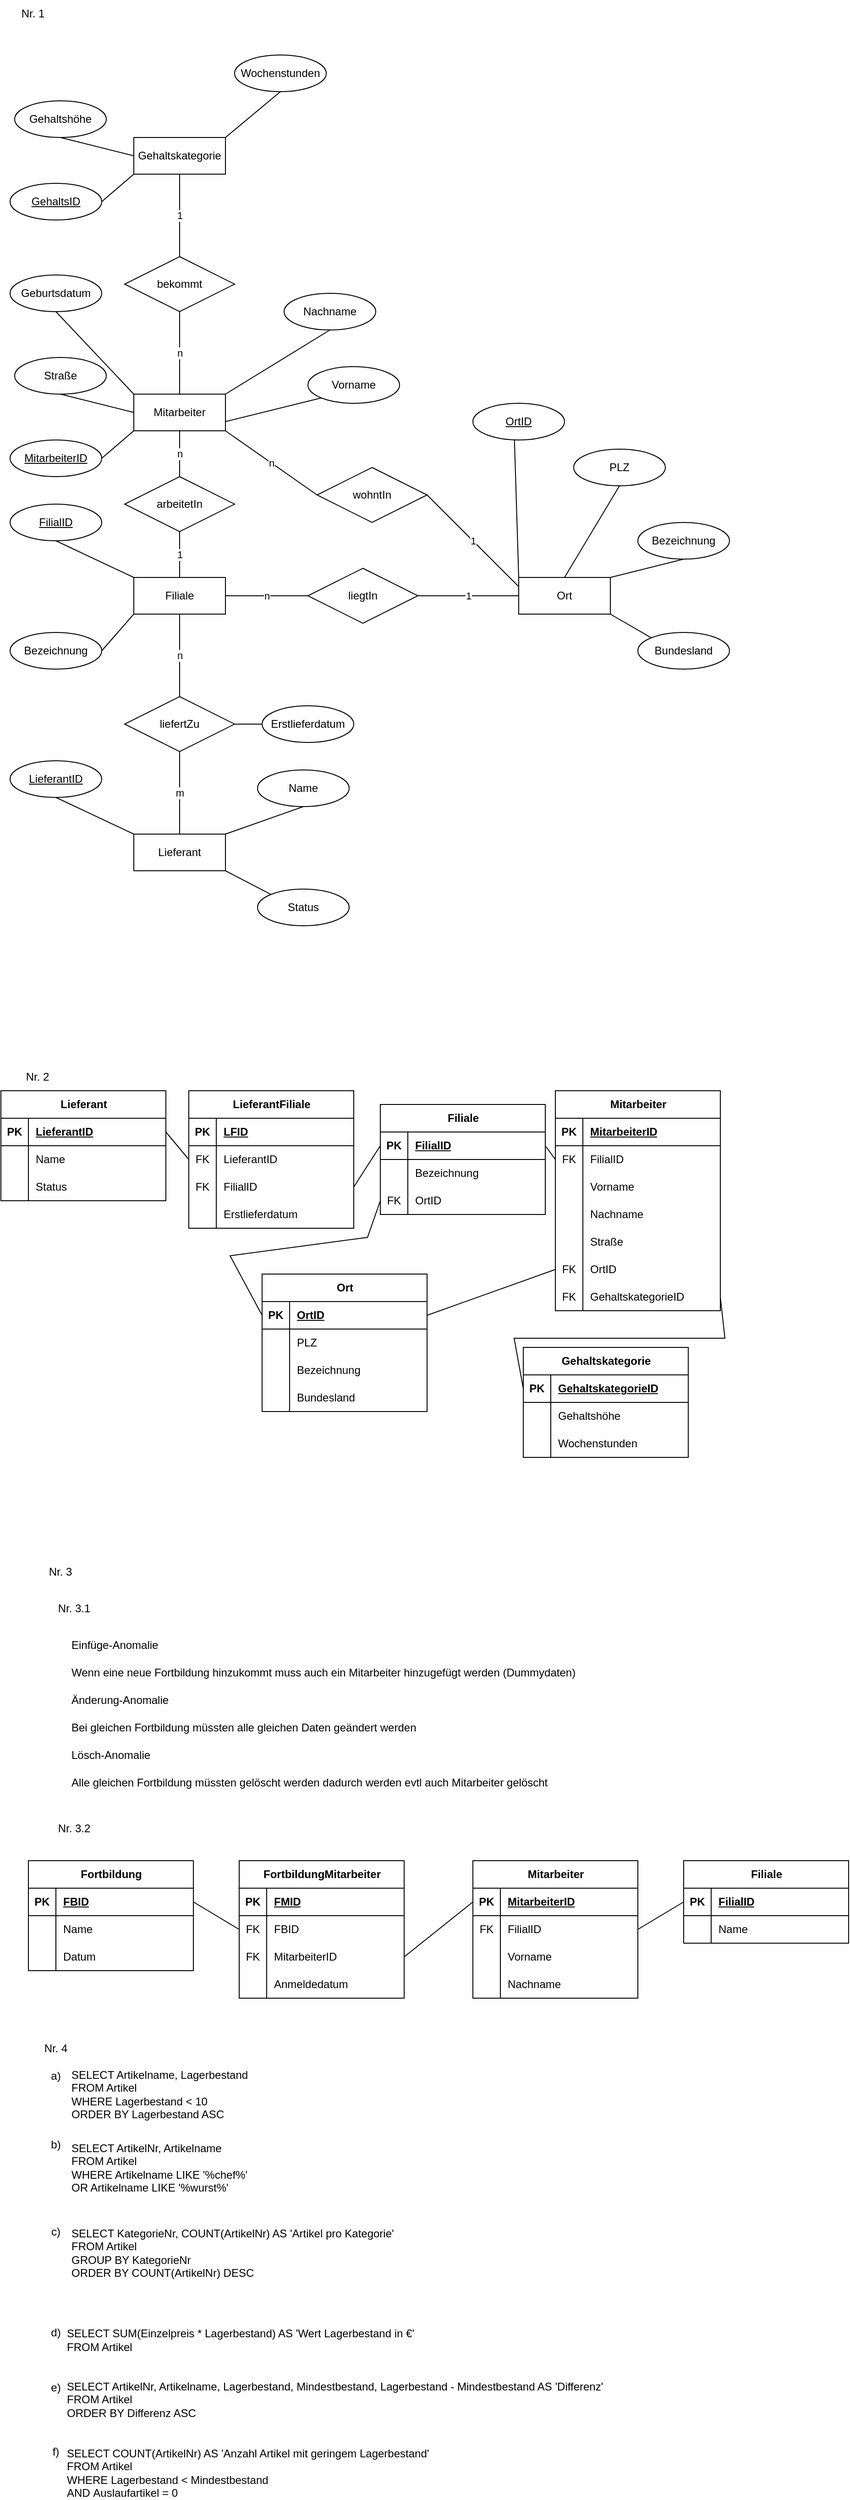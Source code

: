 <mxfile version="27.0.6">
  <diagram name="Seite-1" id="7OeyFhHkNfYd7drCodYM">
    <mxGraphModel dx="1358" dy="1917" grid="1" gridSize="10" guides="1" tooltips="1" connect="1" arrows="1" fold="1" page="1" pageScale="1" pageWidth="827" pageHeight="1169" math="0" shadow="0">
      <root>
        <mxCell id="0" />
        <mxCell id="1" parent="0" />
        <mxCell id="glLlzKumtliQa1-P7llP-1" value="Filiale" style="whiteSpace=wrap;html=1;align=center;" parent="1" vertex="1">
          <mxGeometry x="160" y="-490" width="100" height="40" as="geometry" />
        </mxCell>
        <mxCell id="glLlzKumtliQa1-P7llP-3" value="FilialID" style="ellipse;whiteSpace=wrap;html=1;align=center;fontStyle=4;" parent="1" vertex="1">
          <mxGeometry x="25" y="-570" width="100" height="40" as="geometry" />
        </mxCell>
        <mxCell id="glLlzKumtliQa1-P7llP-4" value="" style="endArrow=none;html=1;rounded=0;exitX=0.5;exitY=1;exitDx=0;exitDy=0;entryX=0;entryY=0;entryDx=0;entryDy=0;" parent="1" source="glLlzKumtliQa1-P7llP-3" target="glLlzKumtliQa1-P7llP-1" edge="1">
          <mxGeometry relative="1" as="geometry">
            <mxPoint x="340" y="-420" as="sourcePoint" />
            <mxPoint x="500" y="-420" as="targetPoint" />
          </mxGeometry>
        </mxCell>
        <mxCell id="glLlzKumtliQa1-P7llP-5" value="Bezeichnung" style="ellipse;whiteSpace=wrap;html=1;align=center;" parent="1" vertex="1">
          <mxGeometry x="25" y="-430" width="100" height="40" as="geometry" />
        </mxCell>
        <mxCell id="glLlzKumtliQa1-P7llP-6" value="" style="endArrow=none;html=1;rounded=0;exitX=1;exitY=0.5;exitDx=0;exitDy=0;entryX=0;entryY=1;entryDx=0;entryDy=0;" parent="1" source="glLlzKumtliQa1-P7llP-5" target="glLlzKumtliQa1-P7llP-1" edge="1">
          <mxGeometry relative="1" as="geometry">
            <mxPoint x="160" y="-550" as="sourcePoint" />
            <mxPoint x="180" y="-490" as="targetPoint" />
          </mxGeometry>
        </mxCell>
        <mxCell id="glLlzKumtliQa1-P7llP-7" value="Ort" style="whiteSpace=wrap;html=1;align=center;" parent="1" vertex="1">
          <mxGeometry x="580" y="-490" width="100" height="40" as="geometry" />
        </mxCell>
        <mxCell id="glLlzKumtliQa1-P7llP-8" value="liegtIn" style="shape=rhombus;perimeter=rhombusPerimeter;whiteSpace=wrap;html=1;align=center;" parent="1" vertex="1">
          <mxGeometry x="350" y="-500" width="120" height="60" as="geometry" />
        </mxCell>
        <mxCell id="glLlzKumtliQa1-P7llP-9" value="n" style="endArrow=none;html=1;rounded=0;exitX=0;exitY=0.5;exitDx=0;exitDy=0;entryX=1;entryY=0.5;entryDx=0;entryDy=0;" parent="1" source="glLlzKumtliQa1-P7llP-8" target="glLlzKumtliQa1-P7llP-1" edge="1">
          <mxGeometry relative="1" as="geometry">
            <mxPoint x="230" y="-600" as="sourcePoint" />
            <mxPoint x="230" y="-490" as="targetPoint" />
          </mxGeometry>
        </mxCell>
        <mxCell id="glLlzKumtliQa1-P7llP-10" value="1" style="endArrow=none;html=1;rounded=0;exitX=0;exitY=0.5;exitDx=0;exitDy=0;entryX=1;entryY=0.5;entryDx=0;entryDy=0;" parent="1" source="glLlzKumtliQa1-P7llP-7" target="glLlzKumtliQa1-P7llP-8" edge="1">
          <mxGeometry relative="1" as="geometry">
            <mxPoint x="240" y="-590" as="sourcePoint" />
            <mxPoint x="240" y="-480" as="targetPoint" />
          </mxGeometry>
        </mxCell>
        <mxCell id="glLlzKumtliQa1-P7llP-15" value="" style="endArrow=none;html=1;rounded=0;exitX=0.453;exitY=0.963;exitDx=0;exitDy=0;entryX=0;entryY=0;entryDx=0;entryDy=0;exitPerimeter=0;" parent="1" source="glLlzKumtliQa1-P7llP-62" target="glLlzKumtliQa1-P7llP-7" edge="1">
          <mxGeometry relative="1" as="geometry">
            <mxPoint x="580" y="-640" as="sourcePoint" />
            <mxPoint x="280" y="-320" as="targetPoint" />
          </mxGeometry>
        </mxCell>
        <mxCell id="glLlzKumtliQa1-P7llP-16" value="Bezeichnung" style="ellipse;whiteSpace=wrap;html=1;align=center;" parent="1" vertex="1">
          <mxGeometry x="710" y="-550" width="100" height="40" as="geometry" />
        </mxCell>
        <mxCell id="glLlzKumtliQa1-P7llP-17" value="" style="endArrow=none;html=1;rounded=0;exitX=0.5;exitY=1;exitDx=0;exitDy=0;entryX=1;entryY=0;entryDx=0;entryDy=0;" parent="1" source="glLlzKumtliQa1-P7llP-16" target="glLlzKumtliQa1-P7llP-7" edge="1">
          <mxGeometry relative="1" as="geometry">
            <mxPoint x="290" y="-420" as="sourcePoint" />
            <mxPoint x="600" y="-480" as="targetPoint" />
          </mxGeometry>
        </mxCell>
        <mxCell id="glLlzKumtliQa1-P7llP-22" value="Bundesland" style="ellipse;whiteSpace=wrap;html=1;align=center;" parent="1" vertex="1">
          <mxGeometry x="710" y="-430" width="100" height="40" as="geometry" />
        </mxCell>
        <mxCell id="glLlzKumtliQa1-P7llP-23" value="" style="endArrow=none;html=1;rounded=0;exitX=0;exitY=0;exitDx=0;exitDy=0;entryX=1;entryY=1;entryDx=0;entryDy=0;" parent="1" source="glLlzKumtliQa1-P7llP-22" target="glLlzKumtliQa1-P7llP-7" edge="1">
          <mxGeometry relative="1" as="geometry">
            <mxPoint x="770" y="-500" as="sourcePoint" />
            <mxPoint x="700" y="-480" as="targetPoint" />
          </mxGeometry>
        </mxCell>
        <mxCell id="glLlzKumtliQa1-P7llP-24" value="Lieferant" style="whiteSpace=wrap;html=1;align=center;" parent="1" vertex="1">
          <mxGeometry x="160" y="-210" width="100" height="40" as="geometry" />
        </mxCell>
        <mxCell id="glLlzKumtliQa1-P7llP-26" value="" style="endArrow=none;html=1;rounded=0;exitX=0.5;exitY=1;exitDx=0;exitDy=0;entryX=0;entryY=0;entryDx=0;entryDy=0;" parent="1" source="glLlzKumtliQa1-P7llP-63" target="glLlzKumtliQa1-P7llP-24" edge="1">
          <mxGeometry relative="1" as="geometry">
            <mxPoint x="75" y="-230" as="sourcePoint" />
            <mxPoint x="-135" as="targetPoint" />
          </mxGeometry>
        </mxCell>
        <mxCell id="glLlzKumtliQa1-P7llP-27" value="Name" style="ellipse;whiteSpace=wrap;html=1;align=center;" parent="1" vertex="1">
          <mxGeometry x="295" y="-280" width="100" height="40" as="geometry" />
        </mxCell>
        <mxCell id="glLlzKumtliQa1-P7llP-28" value="" style="endArrow=none;html=1;rounded=0;exitX=0.5;exitY=1;exitDx=0;exitDy=0;entryX=1;entryY=0;entryDx=0;entryDy=0;" parent="1" source="glLlzKumtliQa1-P7llP-27" target="glLlzKumtliQa1-P7llP-24" edge="1">
          <mxGeometry relative="1" as="geometry">
            <mxPoint x="-125" y="-100" as="sourcePoint" />
            <mxPoint x="185" y="-160" as="targetPoint" />
          </mxGeometry>
        </mxCell>
        <mxCell id="glLlzKumtliQa1-P7llP-29" value="Status" style="ellipse;whiteSpace=wrap;html=1;align=center;" parent="1" vertex="1">
          <mxGeometry x="295" y="-150" width="100" height="40" as="geometry" />
        </mxCell>
        <mxCell id="glLlzKumtliQa1-P7llP-30" value="" style="endArrow=none;html=1;rounded=0;exitX=0;exitY=0;exitDx=0;exitDy=0;entryX=1;entryY=1;entryDx=0;entryDy=0;" parent="1" source="glLlzKumtliQa1-P7llP-29" target="glLlzKumtliQa1-P7llP-24" edge="1">
          <mxGeometry relative="1" as="geometry">
            <mxPoint x="355" y="-180" as="sourcePoint" />
            <mxPoint x="285" y="-160" as="targetPoint" />
          </mxGeometry>
        </mxCell>
        <mxCell id="glLlzKumtliQa1-P7llP-34" value="liefertZu" style="shape=rhombus;perimeter=rhombusPerimeter;whiteSpace=wrap;html=1;align=center;" parent="1" vertex="1">
          <mxGeometry x="150" y="-360" width="120" height="60" as="geometry" />
        </mxCell>
        <mxCell id="glLlzKumtliQa1-P7llP-35" value="Erstlieferdatum" style="ellipse;whiteSpace=wrap;html=1;align=center;" parent="1" vertex="1">
          <mxGeometry x="300" y="-350" width="100" height="40" as="geometry" />
        </mxCell>
        <mxCell id="glLlzKumtliQa1-P7llP-36" value="" style="endArrow=none;html=1;rounded=0;exitX=0;exitY=0.5;exitDx=0;exitDy=0;entryX=1;entryY=0.5;entryDx=0;entryDy=0;" parent="1" source="glLlzKumtliQa1-P7llP-35" target="glLlzKumtliQa1-P7llP-34" edge="1">
          <mxGeometry relative="1" as="geometry">
            <mxPoint x="350" y="-190" as="sourcePoint" />
            <mxPoint x="270" y="-160" as="targetPoint" />
          </mxGeometry>
        </mxCell>
        <mxCell id="glLlzKumtliQa1-P7llP-50" value="m" style="endArrow=none;html=1;rounded=0;exitX=0.5;exitY=1;exitDx=0;exitDy=0;entryX=0.5;entryY=0;entryDx=0;entryDy=0;" parent="1" source="glLlzKumtliQa1-P7llP-34" target="glLlzKumtliQa1-P7llP-24" edge="1">
          <mxGeometry relative="1" as="geometry">
            <mxPoint x="205" y="-300" as="sourcePoint" />
            <mxPoint x="295" y="-280" as="targetPoint" />
          </mxGeometry>
        </mxCell>
        <mxCell id="glLlzKumtliQa1-P7llP-51" value="n" style="endArrow=none;html=1;rounded=0;exitX=0.5;exitY=1;exitDx=0;exitDy=0;entryX=0.5;entryY=0;entryDx=0;entryDy=0;" parent="1" source="glLlzKumtliQa1-P7llP-1" target="glLlzKumtliQa1-P7llP-34" edge="1">
          <mxGeometry relative="1" as="geometry">
            <mxPoint x="220" y="-290" as="sourcePoint" />
            <mxPoint x="220" y="-200" as="targetPoint" />
          </mxGeometry>
        </mxCell>
        <mxCell id="glLlzKumtliQa1-P7llP-52" value="PLZ" style="ellipse;whiteSpace=wrap;html=1;align=center;" parent="1" vertex="1">
          <mxGeometry x="640" y="-630" width="100" height="40" as="geometry" />
        </mxCell>
        <mxCell id="glLlzKumtliQa1-P7llP-53" value="" style="endArrow=none;html=1;rounded=0;exitX=0.5;exitY=1;exitDx=0;exitDy=0;entryX=0.5;entryY=0;entryDx=0;entryDy=0;" parent="1" source="glLlzKumtliQa1-P7llP-52" target="glLlzKumtliQa1-P7llP-7" edge="1">
          <mxGeometry relative="1" as="geometry">
            <mxPoint x="270" y="-480" as="sourcePoint" />
            <mxPoint x="660" y="-550" as="targetPoint" />
          </mxGeometry>
        </mxCell>
        <mxCell id="glLlzKumtliQa1-P7llP-54" value="Mitarbeiter" style="whiteSpace=wrap;html=1;align=center;" parent="1" vertex="1">
          <mxGeometry x="160" y="-690" width="100" height="40" as="geometry" />
        </mxCell>
        <mxCell id="glLlzKumtliQa1-P7llP-55" value="wohntIn" style="shape=rhombus;perimeter=rhombusPerimeter;whiteSpace=wrap;html=1;align=center;" parent="1" vertex="1">
          <mxGeometry x="360" y="-610" width="120" height="60" as="geometry" />
        </mxCell>
        <mxCell id="glLlzKumtliQa1-P7llP-56" value="n" style="endArrow=none;html=1;rounded=0;exitX=0;exitY=0.5;exitDx=0;exitDy=0;entryX=1;entryY=1;entryDx=0;entryDy=0;" parent="1" source="glLlzKumtliQa1-P7llP-55" target="glLlzKumtliQa1-P7llP-54" edge="1">
          <mxGeometry relative="1" as="geometry">
            <mxPoint x="250" y="-730" as="sourcePoint" />
            <mxPoint x="280" y="-600" as="targetPoint" />
          </mxGeometry>
        </mxCell>
        <mxCell id="glLlzKumtliQa1-P7llP-57" value="1" style="endArrow=none;html=1;rounded=0;exitX=0;exitY=0.25;exitDx=0;exitDy=0;entryX=1;entryY=0.5;entryDx=0;entryDy=0;" parent="1" source="glLlzKumtliQa1-P7llP-7" target="glLlzKumtliQa1-P7llP-55" edge="1">
          <mxGeometry relative="1" as="geometry">
            <mxPoint x="600" y="-600" as="sourcePoint" />
            <mxPoint x="260" y="-610" as="targetPoint" />
          </mxGeometry>
        </mxCell>
        <mxCell id="glLlzKumtliQa1-P7llP-58" value="MitarbeiterID" style="ellipse;whiteSpace=wrap;html=1;align=center;fontStyle=4;" parent="1" vertex="1">
          <mxGeometry x="25" y="-640" width="100" height="40" as="geometry" />
        </mxCell>
        <mxCell id="glLlzKumtliQa1-P7llP-59" value="" style="endArrow=none;html=1;rounded=0;exitX=1;exitY=0.5;exitDx=0;exitDy=0;entryX=0;entryY=1;entryDx=0;entryDy=0;" parent="1" source="glLlzKumtliQa1-P7llP-58" target="glLlzKumtliQa1-P7llP-54" edge="1">
          <mxGeometry relative="1" as="geometry">
            <mxPoint x="340" y="-560" as="sourcePoint" />
            <mxPoint x="160" y="-630" as="targetPoint" />
          </mxGeometry>
        </mxCell>
        <mxCell id="glLlzKumtliQa1-P7llP-62" value="OrtID" style="ellipse;whiteSpace=wrap;html=1;align=center;fontStyle=4;" parent="1" vertex="1">
          <mxGeometry x="530" y="-680" width="100" height="40" as="geometry" />
        </mxCell>
        <mxCell id="glLlzKumtliQa1-P7llP-63" value="LieferantID" style="ellipse;whiteSpace=wrap;html=1;align=center;fontStyle=4;" parent="1" vertex="1">
          <mxGeometry x="25" y="-290" width="100" height="40" as="geometry" />
        </mxCell>
        <mxCell id="glLlzKumtliQa1-P7llP-64" value="Nachname" style="ellipse;whiteSpace=wrap;html=1;align=center;" parent="1" vertex="1">
          <mxGeometry x="324" y="-800" width="100" height="40" as="geometry" />
        </mxCell>
        <mxCell id="glLlzKumtliQa1-P7llP-65" value="" style="endArrow=none;html=1;rounded=0;exitX=0.5;exitY=1;exitDx=0;exitDy=0;entryX=1;entryY=0;entryDx=0;entryDy=0;" parent="1" source="glLlzKumtliQa1-P7llP-64" target="glLlzKumtliQa1-P7llP-54" edge="1">
          <mxGeometry relative="1" as="geometry">
            <mxPoint x="-65" y="-680" as="sourcePoint" />
            <mxPoint x="320" y="-790" as="targetPoint" />
          </mxGeometry>
        </mxCell>
        <mxCell id="glLlzKumtliQa1-P7llP-66" value="Vorname" style="ellipse;whiteSpace=wrap;html=1;align=center;" parent="1" vertex="1">
          <mxGeometry x="350" y="-720" width="100" height="40" as="geometry" />
        </mxCell>
        <mxCell id="glLlzKumtliQa1-P7llP-67" value="" style="endArrow=none;html=1;rounded=0;exitX=0;exitY=1;exitDx=0;exitDy=0;entryX=1;entryY=0.75;entryDx=0;entryDy=0;" parent="1" source="glLlzKumtliQa1-P7llP-66" target="glLlzKumtliQa1-P7llP-54" edge="1">
          <mxGeometry relative="1" as="geometry">
            <mxPoint x="415" y="-760" as="sourcePoint" />
            <mxPoint x="280" y="-650" as="targetPoint" />
          </mxGeometry>
        </mxCell>
        <mxCell id="glLlzKumtliQa1-P7llP-68" value="Straße" style="ellipse;whiteSpace=wrap;html=1;align=center;" parent="1" vertex="1">
          <mxGeometry x="30" y="-730" width="100" height="40" as="geometry" />
        </mxCell>
        <mxCell id="glLlzKumtliQa1-P7llP-69" value="" style="endArrow=none;html=1;rounded=0;exitX=0.5;exitY=1;exitDx=0;exitDy=0;entryX=0;entryY=0.5;entryDx=0;entryDy=0;" parent="1" source="glLlzKumtliQa1-P7llP-68" target="glLlzKumtliQa1-P7llP-54" edge="1">
          <mxGeometry relative="1" as="geometry">
            <mxPoint x="-55" y="-670" as="sourcePoint" />
            <mxPoint x="270" y="-680" as="targetPoint" />
          </mxGeometry>
        </mxCell>
        <mxCell id="glLlzKumtliQa1-P7llP-70" value="Geburtsdatum" style="ellipse;whiteSpace=wrap;html=1;align=center;" parent="1" vertex="1">
          <mxGeometry x="25" y="-820" width="100" height="40" as="geometry" />
        </mxCell>
        <mxCell id="glLlzKumtliQa1-P7llP-71" value="" style="endArrow=none;html=1;rounded=0;exitX=0.5;exitY=1;exitDx=0;exitDy=0;entryX=0;entryY=0;entryDx=0;entryDy=0;" parent="1" source="glLlzKumtliQa1-P7llP-70" target="glLlzKumtliQa1-P7llP-54" edge="1">
          <mxGeometry relative="1" as="geometry">
            <mxPoint x="-25" y="-760" as="sourcePoint" />
            <mxPoint x="190" y="-760" as="targetPoint" />
          </mxGeometry>
        </mxCell>
        <mxCell id="glLlzKumtliQa1-P7llP-74" value="arbeitetIn" style="shape=rhombus;perimeter=rhombusPerimeter;whiteSpace=wrap;html=1;align=center;" parent="1" vertex="1">
          <mxGeometry x="150" y="-600" width="120" height="60" as="geometry" />
        </mxCell>
        <mxCell id="glLlzKumtliQa1-P7llP-75" value="1" style="endArrow=none;html=1;rounded=0;exitX=0.5;exitY=1;exitDx=0;exitDy=0;entryX=0.5;entryY=0;entryDx=0;entryDy=0;" parent="1" source="glLlzKumtliQa1-P7llP-74" target="glLlzKumtliQa1-P7llP-1" edge="1">
          <mxGeometry relative="1" as="geometry">
            <mxPoint x="205" y="-490" as="sourcePoint" />
            <mxPoint x="210" y="-400" as="targetPoint" />
          </mxGeometry>
        </mxCell>
        <mxCell id="glLlzKumtliQa1-P7llP-76" value="n" style="endArrow=none;html=1;rounded=0;exitX=0.5;exitY=1;exitDx=0;exitDy=0;entryX=0.5;entryY=0;entryDx=0;entryDy=0;" parent="1" source="glLlzKumtliQa1-P7llP-54" target="glLlzKumtliQa1-P7llP-74" edge="1">
          <mxGeometry relative="1" as="geometry">
            <mxPoint x="220" y="-650" as="sourcePoint" />
            <mxPoint x="220" y="-390" as="targetPoint" />
          </mxGeometry>
        </mxCell>
        <mxCell id="glLlzKumtliQa1-P7llP-77" value="Gehaltskategorie" style="whiteSpace=wrap;html=1;align=center;" parent="1" vertex="1">
          <mxGeometry x="160" y="-970" width="100" height="40" as="geometry" />
        </mxCell>
        <mxCell id="glLlzKumtliQa1-P7llP-78" value="bekommt" style="shape=rhombus;perimeter=rhombusPerimeter;whiteSpace=wrap;html=1;align=center;" parent="1" vertex="1">
          <mxGeometry x="150" y="-840" width="120" height="60" as="geometry" />
        </mxCell>
        <mxCell id="glLlzKumtliQa1-P7llP-79" value="n" style="endArrow=none;html=1;rounded=0;exitX=0.5;exitY=1;exitDx=0;exitDy=0;entryX=0.5;entryY=0;entryDx=0;entryDy=0;" parent="1" source="glLlzKumtliQa1-P7llP-78" target="glLlzKumtliQa1-P7llP-54" edge="1">
          <mxGeometry relative="1" as="geometry">
            <mxPoint x="205" y="-770" as="sourcePoint" />
            <mxPoint x="210" y="-770" as="targetPoint" />
          </mxGeometry>
        </mxCell>
        <mxCell id="glLlzKumtliQa1-P7llP-80" value="1" style="endArrow=none;html=1;rounded=0;exitX=0.5;exitY=1;exitDx=0;exitDy=0;entryX=0.5;entryY=0;entryDx=0;entryDy=0;" parent="1" source="glLlzKumtliQa1-P7llP-77" target="glLlzKumtliQa1-P7llP-78" edge="1">
          <mxGeometry relative="1" as="geometry">
            <mxPoint x="220" y="-930" as="sourcePoint" />
            <mxPoint x="220" y="-670" as="targetPoint" />
          </mxGeometry>
        </mxCell>
        <mxCell id="glLlzKumtliQa1-P7llP-81" value="GehaltsID" style="ellipse;whiteSpace=wrap;html=1;align=center;fontStyle=4;" parent="1" vertex="1">
          <mxGeometry x="25" y="-920" width="100" height="40" as="geometry" />
        </mxCell>
        <mxCell id="glLlzKumtliQa1-P7llP-82" value="" style="endArrow=none;html=1;rounded=0;exitX=1;exitY=0.5;exitDx=0;exitDy=0;entryX=0;entryY=1;entryDx=0;entryDy=0;" parent="1" source="glLlzKumtliQa1-P7llP-81" target="glLlzKumtliQa1-P7llP-77" edge="1">
          <mxGeometry relative="1" as="geometry">
            <mxPoint x="340" y="-840" as="sourcePoint" />
            <mxPoint x="160" y="-930" as="targetPoint" />
          </mxGeometry>
        </mxCell>
        <mxCell id="glLlzKumtliQa1-P7llP-83" value="Gehaltshöhe" style="ellipse;whiteSpace=wrap;html=1;align=center;" parent="1" vertex="1">
          <mxGeometry x="30" y="-1010" width="100" height="40" as="geometry" />
        </mxCell>
        <mxCell id="glLlzKumtliQa1-P7llP-84" value="" style="endArrow=none;html=1;rounded=0;exitX=0.5;exitY=1;exitDx=0;exitDy=0;entryX=0;entryY=0.5;entryDx=0;entryDy=0;" parent="1" source="glLlzKumtliQa1-P7llP-83" target="glLlzKumtliQa1-P7llP-77" edge="1">
          <mxGeometry relative="1" as="geometry">
            <mxPoint x="-55" y="-950" as="sourcePoint" />
            <mxPoint x="160" y="-950" as="targetPoint" />
          </mxGeometry>
        </mxCell>
        <mxCell id="glLlzKumtliQa1-P7llP-85" value="Wochenstunden" style="ellipse;whiteSpace=wrap;html=1;align=center;" parent="1" vertex="1">
          <mxGeometry x="270" y="-1060" width="100" height="40" as="geometry" />
        </mxCell>
        <mxCell id="glLlzKumtliQa1-P7llP-86" value="" style="endArrow=none;html=1;rounded=0;exitX=0.5;exitY=1;exitDx=0;exitDy=0;entryX=1;entryY=0;entryDx=0;entryDy=0;" parent="1" source="glLlzKumtliQa1-P7llP-85" target="glLlzKumtliQa1-P7llP-77" edge="1">
          <mxGeometry relative="1" as="geometry">
            <mxPoint x="-25" y="-1040" as="sourcePoint" />
            <mxPoint x="160" y="-970" as="targetPoint" />
          </mxGeometry>
        </mxCell>
        <mxCell id="glLlzKumtliQa1-P7llP-87" value="Lieferant" style="shape=table;startSize=30;container=1;collapsible=1;childLayout=tableLayout;fixedRows=1;rowLines=0;fontStyle=1;align=center;resizeLast=1;html=1;" parent="1" vertex="1">
          <mxGeometry x="15" y="70" width="180" height="120" as="geometry" />
        </mxCell>
        <mxCell id="glLlzKumtliQa1-P7llP-88" value="" style="shape=tableRow;horizontal=0;startSize=0;swimlaneHead=0;swimlaneBody=0;fillColor=none;collapsible=0;dropTarget=0;points=[[0,0.5],[1,0.5]];portConstraint=eastwest;top=0;left=0;right=0;bottom=1;" parent="glLlzKumtliQa1-P7llP-87" vertex="1">
          <mxGeometry y="30" width="180" height="30" as="geometry" />
        </mxCell>
        <mxCell id="glLlzKumtliQa1-P7llP-89" value="PK" style="shape=partialRectangle;connectable=0;fillColor=none;top=0;left=0;bottom=0;right=0;fontStyle=1;overflow=hidden;whiteSpace=wrap;html=1;" parent="glLlzKumtliQa1-P7llP-88" vertex="1">
          <mxGeometry width="30" height="30" as="geometry">
            <mxRectangle width="30" height="30" as="alternateBounds" />
          </mxGeometry>
        </mxCell>
        <mxCell id="glLlzKumtliQa1-P7llP-90" value="LieferantID" style="shape=partialRectangle;connectable=0;fillColor=none;top=0;left=0;bottom=0;right=0;align=left;spacingLeft=6;fontStyle=5;overflow=hidden;whiteSpace=wrap;html=1;" parent="glLlzKumtliQa1-P7llP-88" vertex="1">
          <mxGeometry x="30" width="150" height="30" as="geometry">
            <mxRectangle width="150" height="30" as="alternateBounds" />
          </mxGeometry>
        </mxCell>
        <mxCell id="glLlzKumtliQa1-P7llP-91" value="" style="shape=tableRow;horizontal=0;startSize=0;swimlaneHead=0;swimlaneBody=0;fillColor=none;collapsible=0;dropTarget=0;points=[[0,0.5],[1,0.5]];portConstraint=eastwest;top=0;left=0;right=0;bottom=0;" parent="glLlzKumtliQa1-P7llP-87" vertex="1">
          <mxGeometry y="60" width="180" height="30" as="geometry" />
        </mxCell>
        <mxCell id="glLlzKumtliQa1-P7llP-92" value="" style="shape=partialRectangle;connectable=0;fillColor=none;top=0;left=0;bottom=0;right=0;editable=1;overflow=hidden;whiteSpace=wrap;html=1;" parent="glLlzKumtliQa1-P7llP-91" vertex="1">
          <mxGeometry width="30" height="30" as="geometry">
            <mxRectangle width="30" height="30" as="alternateBounds" />
          </mxGeometry>
        </mxCell>
        <mxCell id="glLlzKumtliQa1-P7llP-93" value="Name" style="shape=partialRectangle;connectable=0;fillColor=none;top=0;left=0;bottom=0;right=0;align=left;spacingLeft=6;overflow=hidden;whiteSpace=wrap;html=1;" parent="glLlzKumtliQa1-P7llP-91" vertex="1">
          <mxGeometry x="30" width="150" height="30" as="geometry">
            <mxRectangle width="150" height="30" as="alternateBounds" />
          </mxGeometry>
        </mxCell>
        <mxCell id="glLlzKumtliQa1-P7llP-94" value="" style="shape=tableRow;horizontal=0;startSize=0;swimlaneHead=0;swimlaneBody=0;fillColor=none;collapsible=0;dropTarget=0;points=[[0,0.5],[1,0.5]];portConstraint=eastwest;top=0;left=0;right=0;bottom=0;" parent="glLlzKumtliQa1-P7llP-87" vertex="1">
          <mxGeometry y="90" width="180" height="30" as="geometry" />
        </mxCell>
        <mxCell id="glLlzKumtliQa1-P7llP-95" value="" style="shape=partialRectangle;connectable=0;fillColor=none;top=0;left=0;bottom=0;right=0;editable=1;overflow=hidden;whiteSpace=wrap;html=1;" parent="glLlzKumtliQa1-P7llP-94" vertex="1">
          <mxGeometry width="30" height="30" as="geometry">
            <mxRectangle width="30" height="30" as="alternateBounds" />
          </mxGeometry>
        </mxCell>
        <mxCell id="glLlzKumtliQa1-P7llP-96" value="Status" style="shape=partialRectangle;connectable=0;fillColor=none;top=0;left=0;bottom=0;right=0;align=left;spacingLeft=6;overflow=hidden;whiteSpace=wrap;html=1;" parent="glLlzKumtliQa1-P7llP-94" vertex="1">
          <mxGeometry x="30" width="150" height="30" as="geometry">
            <mxRectangle width="150" height="30" as="alternateBounds" />
          </mxGeometry>
        </mxCell>
        <mxCell id="glLlzKumtliQa1-P7llP-100" value="LieferantFiliale" style="shape=table;startSize=30;container=1;collapsible=1;childLayout=tableLayout;fixedRows=1;rowLines=0;fontStyle=1;align=center;resizeLast=1;html=1;" parent="1" vertex="1">
          <mxGeometry x="220" y="70" width="180" height="150" as="geometry" />
        </mxCell>
        <mxCell id="glLlzKumtliQa1-P7llP-101" value="" style="shape=tableRow;horizontal=0;startSize=0;swimlaneHead=0;swimlaneBody=0;fillColor=none;collapsible=0;dropTarget=0;points=[[0,0.5],[1,0.5]];portConstraint=eastwest;top=0;left=0;right=0;bottom=1;" parent="glLlzKumtliQa1-P7llP-100" vertex="1">
          <mxGeometry y="30" width="180" height="30" as="geometry" />
        </mxCell>
        <mxCell id="glLlzKumtliQa1-P7llP-102" value="PK" style="shape=partialRectangle;connectable=0;fillColor=none;top=0;left=0;bottom=0;right=0;fontStyle=1;overflow=hidden;whiteSpace=wrap;html=1;" parent="glLlzKumtliQa1-P7llP-101" vertex="1">
          <mxGeometry width="30" height="30" as="geometry">
            <mxRectangle width="30" height="30" as="alternateBounds" />
          </mxGeometry>
        </mxCell>
        <mxCell id="glLlzKumtliQa1-P7llP-103" value="LFID" style="shape=partialRectangle;connectable=0;fillColor=none;top=0;left=0;bottom=0;right=0;align=left;spacingLeft=6;fontStyle=5;overflow=hidden;whiteSpace=wrap;html=1;" parent="glLlzKumtliQa1-P7llP-101" vertex="1">
          <mxGeometry x="30" width="150" height="30" as="geometry">
            <mxRectangle width="150" height="30" as="alternateBounds" />
          </mxGeometry>
        </mxCell>
        <mxCell id="glLlzKumtliQa1-P7llP-104" value="" style="shape=tableRow;horizontal=0;startSize=0;swimlaneHead=0;swimlaneBody=0;fillColor=none;collapsible=0;dropTarget=0;points=[[0,0.5],[1,0.5]];portConstraint=eastwest;top=0;left=0;right=0;bottom=0;" parent="glLlzKumtliQa1-P7llP-100" vertex="1">
          <mxGeometry y="60" width="180" height="30" as="geometry" />
        </mxCell>
        <mxCell id="glLlzKumtliQa1-P7llP-105" value="FK" style="shape=partialRectangle;connectable=0;fillColor=none;top=0;left=0;bottom=0;right=0;editable=1;overflow=hidden;whiteSpace=wrap;html=1;" parent="glLlzKumtliQa1-P7llP-104" vertex="1">
          <mxGeometry width="30" height="30" as="geometry">
            <mxRectangle width="30" height="30" as="alternateBounds" />
          </mxGeometry>
        </mxCell>
        <mxCell id="glLlzKumtliQa1-P7llP-106" value="LieferantID" style="shape=partialRectangle;connectable=0;fillColor=none;top=0;left=0;bottom=0;right=0;align=left;spacingLeft=6;overflow=hidden;whiteSpace=wrap;html=1;" parent="glLlzKumtliQa1-P7llP-104" vertex="1">
          <mxGeometry x="30" width="150" height="30" as="geometry">
            <mxRectangle width="150" height="30" as="alternateBounds" />
          </mxGeometry>
        </mxCell>
        <mxCell id="glLlzKumtliQa1-P7llP-107" value="" style="shape=tableRow;horizontal=0;startSize=0;swimlaneHead=0;swimlaneBody=0;fillColor=none;collapsible=0;dropTarget=0;points=[[0,0.5],[1,0.5]];portConstraint=eastwest;top=0;left=0;right=0;bottom=0;" parent="glLlzKumtliQa1-P7llP-100" vertex="1">
          <mxGeometry y="90" width="180" height="30" as="geometry" />
        </mxCell>
        <mxCell id="glLlzKumtliQa1-P7llP-108" value="FK" style="shape=partialRectangle;connectable=0;fillColor=none;top=0;left=0;bottom=0;right=0;editable=1;overflow=hidden;whiteSpace=wrap;html=1;" parent="glLlzKumtliQa1-P7llP-107" vertex="1">
          <mxGeometry width="30" height="30" as="geometry">
            <mxRectangle width="30" height="30" as="alternateBounds" />
          </mxGeometry>
        </mxCell>
        <mxCell id="glLlzKumtliQa1-P7llP-109" value="FilialID" style="shape=partialRectangle;connectable=0;fillColor=none;top=0;left=0;bottom=0;right=0;align=left;spacingLeft=6;overflow=hidden;whiteSpace=wrap;html=1;" parent="glLlzKumtliQa1-P7llP-107" vertex="1">
          <mxGeometry x="30" width="150" height="30" as="geometry">
            <mxRectangle width="150" height="30" as="alternateBounds" />
          </mxGeometry>
        </mxCell>
        <mxCell id="glLlzKumtliQa1-P7llP-110" value="" style="shape=tableRow;horizontal=0;startSize=0;swimlaneHead=0;swimlaneBody=0;fillColor=none;collapsible=0;dropTarget=0;points=[[0,0.5],[1,0.5]];portConstraint=eastwest;top=0;left=0;right=0;bottom=0;" parent="glLlzKumtliQa1-P7llP-100" vertex="1">
          <mxGeometry y="120" width="180" height="30" as="geometry" />
        </mxCell>
        <mxCell id="glLlzKumtliQa1-P7llP-111" value="" style="shape=partialRectangle;connectable=0;fillColor=none;top=0;left=0;bottom=0;right=0;editable=1;overflow=hidden;whiteSpace=wrap;html=1;" parent="glLlzKumtliQa1-P7llP-110" vertex="1">
          <mxGeometry width="30" height="30" as="geometry">
            <mxRectangle width="30" height="30" as="alternateBounds" />
          </mxGeometry>
        </mxCell>
        <mxCell id="glLlzKumtliQa1-P7llP-112" value="Erstlieferdatum" style="shape=partialRectangle;connectable=0;fillColor=none;top=0;left=0;bottom=0;right=0;align=left;spacingLeft=6;overflow=hidden;whiteSpace=wrap;html=1;" parent="glLlzKumtliQa1-P7llP-110" vertex="1">
          <mxGeometry x="30" width="150" height="30" as="geometry">
            <mxRectangle width="150" height="30" as="alternateBounds" />
          </mxGeometry>
        </mxCell>
        <mxCell id="glLlzKumtliQa1-P7llP-113" value="Filiale" style="shape=table;startSize=30;container=1;collapsible=1;childLayout=tableLayout;fixedRows=1;rowLines=0;fontStyle=1;align=center;resizeLast=1;html=1;" parent="1" vertex="1">
          <mxGeometry x="429" y="85" width="180" height="120" as="geometry" />
        </mxCell>
        <mxCell id="glLlzKumtliQa1-P7llP-114" value="" style="shape=tableRow;horizontal=0;startSize=0;swimlaneHead=0;swimlaneBody=0;fillColor=none;collapsible=0;dropTarget=0;points=[[0,0.5],[1,0.5]];portConstraint=eastwest;top=0;left=0;right=0;bottom=1;" parent="glLlzKumtliQa1-P7llP-113" vertex="1">
          <mxGeometry y="30" width="180" height="30" as="geometry" />
        </mxCell>
        <mxCell id="glLlzKumtliQa1-P7llP-115" value="PK" style="shape=partialRectangle;connectable=0;fillColor=none;top=0;left=0;bottom=0;right=0;fontStyle=1;overflow=hidden;whiteSpace=wrap;html=1;" parent="glLlzKumtliQa1-P7llP-114" vertex="1">
          <mxGeometry width="30" height="30" as="geometry">
            <mxRectangle width="30" height="30" as="alternateBounds" />
          </mxGeometry>
        </mxCell>
        <mxCell id="glLlzKumtliQa1-P7llP-116" value="FilialID" style="shape=partialRectangle;connectable=0;fillColor=none;top=0;left=0;bottom=0;right=0;align=left;spacingLeft=6;fontStyle=5;overflow=hidden;whiteSpace=wrap;html=1;" parent="glLlzKumtliQa1-P7llP-114" vertex="1">
          <mxGeometry x="30" width="150" height="30" as="geometry">
            <mxRectangle width="150" height="30" as="alternateBounds" />
          </mxGeometry>
        </mxCell>
        <mxCell id="glLlzKumtliQa1-P7llP-120" value="" style="shape=tableRow;horizontal=0;startSize=0;swimlaneHead=0;swimlaneBody=0;fillColor=none;collapsible=0;dropTarget=0;points=[[0,0.5],[1,0.5]];portConstraint=eastwest;top=0;left=0;right=0;bottom=0;" parent="glLlzKumtliQa1-P7llP-113" vertex="1">
          <mxGeometry y="60" width="180" height="30" as="geometry" />
        </mxCell>
        <mxCell id="glLlzKumtliQa1-P7llP-121" value="" style="shape=partialRectangle;connectable=0;fillColor=none;top=0;left=0;bottom=0;right=0;editable=1;overflow=hidden;whiteSpace=wrap;html=1;" parent="glLlzKumtliQa1-P7llP-120" vertex="1">
          <mxGeometry width="30" height="30" as="geometry">
            <mxRectangle width="30" height="30" as="alternateBounds" />
          </mxGeometry>
        </mxCell>
        <mxCell id="glLlzKumtliQa1-P7llP-122" value="Bezeichnung" style="shape=partialRectangle;connectable=0;fillColor=none;top=0;left=0;bottom=0;right=0;align=left;spacingLeft=6;overflow=hidden;whiteSpace=wrap;html=1;" parent="glLlzKumtliQa1-P7llP-120" vertex="1">
          <mxGeometry x="30" width="150" height="30" as="geometry">
            <mxRectangle width="150" height="30" as="alternateBounds" />
          </mxGeometry>
        </mxCell>
        <mxCell id="glLlzKumtliQa1-P7llP-123" value="" style="shape=tableRow;horizontal=0;startSize=0;swimlaneHead=0;swimlaneBody=0;fillColor=none;collapsible=0;dropTarget=0;points=[[0,0.5],[1,0.5]];portConstraint=eastwest;top=0;left=0;right=0;bottom=0;" parent="glLlzKumtliQa1-P7llP-113" vertex="1">
          <mxGeometry y="90" width="180" height="30" as="geometry" />
        </mxCell>
        <mxCell id="glLlzKumtliQa1-P7llP-124" value="FK" style="shape=partialRectangle;connectable=0;fillColor=none;top=0;left=0;bottom=0;right=0;editable=1;overflow=hidden;whiteSpace=wrap;html=1;" parent="glLlzKumtliQa1-P7llP-123" vertex="1">
          <mxGeometry width="30" height="30" as="geometry">
            <mxRectangle width="30" height="30" as="alternateBounds" />
          </mxGeometry>
        </mxCell>
        <mxCell id="glLlzKumtliQa1-P7llP-125" value="OrtID" style="shape=partialRectangle;connectable=0;fillColor=none;top=0;left=0;bottom=0;right=0;align=left;spacingLeft=6;overflow=hidden;whiteSpace=wrap;html=1;" parent="glLlzKumtliQa1-P7llP-123" vertex="1">
          <mxGeometry x="30" width="150" height="30" as="geometry">
            <mxRectangle width="150" height="30" as="alternateBounds" />
          </mxGeometry>
        </mxCell>
        <mxCell id="glLlzKumtliQa1-P7llP-126" value="Mitarbeiter" style="shape=table;startSize=30;container=1;collapsible=1;childLayout=tableLayout;fixedRows=1;rowLines=0;fontStyle=1;align=center;resizeLast=1;html=1;" parent="1" vertex="1">
          <mxGeometry x="620" y="70" width="180" height="240" as="geometry" />
        </mxCell>
        <mxCell id="glLlzKumtliQa1-P7llP-127" value="" style="shape=tableRow;horizontal=0;startSize=0;swimlaneHead=0;swimlaneBody=0;fillColor=none;collapsible=0;dropTarget=0;points=[[0,0.5],[1,0.5]];portConstraint=eastwest;top=0;left=0;right=0;bottom=1;" parent="glLlzKumtliQa1-P7llP-126" vertex="1">
          <mxGeometry y="30" width="180" height="30" as="geometry" />
        </mxCell>
        <mxCell id="glLlzKumtliQa1-P7llP-128" value="PK" style="shape=partialRectangle;connectable=0;fillColor=none;top=0;left=0;bottom=0;right=0;fontStyle=1;overflow=hidden;whiteSpace=wrap;html=1;" parent="glLlzKumtliQa1-P7llP-127" vertex="1">
          <mxGeometry width="30" height="30" as="geometry">
            <mxRectangle width="30" height="30" as="alternateBounds" />
          </mxGeometry>
        </mxCell>
        <mxCell id="glLlzKumtliQa1-P7llP-129" value="MitarbeiterID" style="shape=partialRectangle;connectable=0;fillColor=none;top=0;left=0;bottom=0;right=0;align=left;spacingLeft=6;fontStyle=5;overflow=hidden;whiteSpace=wrap;html=1;" parent="glLlzKumtliQa1-P7llP-127" vertex="1">
          <mxGeometry x="30" width="150" height="30" as="geometry">
            <mxRectangle width="150" height="30" as="alternateBounds" />
          </mxGeometry>
        </mxCell>
        <mxCell id="glLlzKumtliQa1-P7llP-130" value="" style="shape=tableRow;horizontal=0;startSize=0;swimlaneHead=0;swimlaneBody=0;fillColor=none;collapsible=0;dropTarget=0;points=[[0,0.5],[1,0.5]];portConstraint=eastwest;top=0;left=0;right=0;bottom=0;" parent="glLlzKumtliQa1-P7llP-126" vertex="1">
          <mxGeometry y="60" width="180" height="30" as="geometry" />
        </mxCell>
        <mxCell id="glLlzKumtliQa1-P7llP-131" value="FK" style="shape=partialRectangle;connectable=0;fillColor=none;top=0;left=0;bottom=0;right=0;editable=1;overflow=hidden;whiteSpace=wrap;html=1;" parent="glLlzKumtliQa1-P7llP-130" vertex="1">
          <mxGeometry width="30" height="30" as="geometry">
            <mxRectangle width="30" height="30" as="alternateBounds" />
          </mxGeometry>
        </mxCell>
        <mxCell id="glLlzKumtliQa1-P7llP-132" value="FilialID" style="shape=partialRectangle;connectable=0;fillColor=none;top=0;left=0;bottom=0;right=0;align=left;spacingLeft=6;overflow=hidden;whiteSpace=wrap;html=1;" parent="glLlzKumtliQa1-P7llP-130" vertex="1">
          <mxGeometry x="30" width="150" height="30" as="geometry">
            <mxRectangle width="150" height="30" as="alternateBounds" />
          </mxGeometry>
        </mxCell>
        <mxCell id="glLlzKumtliQa1-P7llP-133" value="" style="shape=tableRow;horizontal=0;startSize=0;swimlaneHead=0;swimlaneBody=0;fillColor=none;collapsible=0;dropTarget=0;points=[[0,0.5],[1,0.5]];portConstraint=eastwest;top=0;left=0;right=0;bottom=0;" parent="glLlzKumtliQa1-P7llP-126" vertex="1">
          <mxGeometry y="90" width="180" height="30" as="geometry" />
        </mxCell>
        <mxCell id="glLlzKumtliQa1-P7llP-134" value="" style="shape=partialRectangle;connectable=0;fillColor=none;top=0;left=0;bottom=0;right=0;editable=1;overflow=hidden;whiteSpace=wrap;html=1;" parent="glLlzKumtliQa1-P7llP-133" vertex="1">
          <mxGeometry width="30" height="30" as="geometry">
            <mxRectangle width="30" height="30" as="alternateBounds" />
          </mxGeometry>
        </mxCell>
        <mxCell id="glLlzKumtliQa1-P7llP-135" value="Vorname" style="shape=partialRectangle;connectable=0;fillColor=none;top=0;left=0;bottom=0;right=0;align=left;spacingLeft=6;overflow=hidden;whiteSpace=wrap;html=1;" parent="glLlzKumtliQa1-P7llP-133" vertex="1">
          <mxGeometry x="30" width="150" height="30" as="geometry">
            <mxRectangle width="150" height="30" as="alternateBounds" />
          </mxGeometry>
        </mxCell>
        <mxCell id="glLlzKumtliQa1-P7llP-136" value="" style="shape=tableRow;horizontal=0;startSize=0;swimlaneHead=0;swimlaneBody=0;fillColor=none;collapsible=0;dropTarget=0;points=[[0,0.5],[1,0.5]];portConstraint=eastwest;top=0;left=0;right=0;bottom=0;" parent="glLlzKumtliQa1-P7llP-126" vertex="1">
          <mxGeometry y="120" width="180" height="30" as="geometry" />
        </mxCell>
        <mxCell id="glLlzKumtliQa1-P7llP-137" value="" style="shape=partialRectangle;connectable=0;fillColor=none;top=0;left=0;bottom=0;right=0;editable=1;overflow=hidden;whiteSpace=wrap;html=1;" parent="glLlzKumtliQa1-P7llP-136" vertex="1">
          <mxGeometry width="30" height="30" as="geometry">
            <mxRectangle width="30" height="30" as="alternateBounds" />
          </mxGeometry>
        </mxCell>
        <mxCell id="glLlzKumtliQa1-P7llP-138" value="Nachname" style="shape=partialRectangle;connectable=0;fillColor=none;top=0;left=0;bottom=0;right=0;align=left;spacingLeft=6;overflow=hidden;whiteSpace=wrap;html=1;" parent="glLlzKumtliQa1-P7llP-136" vertex="1">
          <mxGeometry x="30" width="150" height="30" as="geometry">
            <mxRectangle width="150" height="30" as="alternateBounds" />
          </mxGeometry>
        </mxCell>
        <mxCell id="glLlzKumtliQa1-P7llP-169" style="shape=tableRow;horizontal=0;startSize=0;swimlaneHead=0;swimlaneBody=0;fillColor=none;collapsible=0;dropTarget=0;points=[[0,0.5],[1,0.5]];portConstraint=eastwest;top=0;left=0;right=0;bottom=0;" parent="glLlzKumtliQa1-P7llP-126" vertex="1">
          <mxGeometry y="150" width="180" height="30" as="geometry" />
        </mxCell>
        <mxCell id="glLlzKumtliQa1-P7llP-170" style="shape=partialRectangle;connectable=0;fillColor=none;top=0;left=0;bottom=0;right=0;editable=1;overflow=hidden;whiteSpace=wrap;html=1;" parent="glLlzKumtliQa1-P7llP-169" vertex="1">
          <mxGeometry width="30" height="30" as="geometry">
            <mxRectangle width="30" height="30" as="alternateBounds" />
          </mxGeometry>
        </mxCell>
        <mxCell id="glLlzKumtliQa1-P7llP-171" value="Straße" style="shape=partialRectangle;connectable=0;fillColor=none;top=0;left=0;bottom=0;right=0;align=left;spacingLeft=6;overflow=hidden;whiteSpace=wrap;html=1;" parent="glLlzKumtliQa1-P7llP-169" vertex="1">
          <mxGeometry x="30" width="150" height="30" as="geometry">
            <mxRectangle width="150" height="30" as="alternateBounds" />
          </mxGeometry>
        </mxCell>
        <mxCell id="glLlzKumtliQa1-P7llP-172" style="shape=tableRow;horizontal=0;startSize=0;swimlaneHead=0;swimlaneBody=0;fillColor=none;collapsible=0;dropTarget=0;points=[[0,0.5],[1,0.5]];portConstraint=eastwest;top=0;left=0;right=0;bottom=0;" parent="glLlzKumtliQa1-P7llP-126" vertex="1">
          <mxGeometry y="180" width="180" height="30" as="geometry" />
        </mxCell>
        <mxCell id="glLlzKumtliQa1-P7llP-173" value="FK" style="shape=partialRectangle;connectable=0;fillColor=none;top=0;left=0;bottom=0;right=0;editable=1;overflow=hidden;whiteSpace=wrap;html=1;" parent="glLlzKumtliQa1-P7llP-172" vertex="1">
          <mxGeometry width="30" height="30" as="geometry">
            <mxRectangle width="30" height="30" as="alternateBounds" />
          </mxGeometry>
        </mxCell>
        <mxCell id="glLlzKumtliQa1-P7llP-174" value="OrtID" style="shape=partialRectangle;connectable=0;fillColor=none;top=0;left=0;bottom=0;right=0;align=left;spacingLeft=6;overflow=hidden;whiteSpace=wrap;html=1;" parent="glLlzKumtliQa1-P7llP-172" vertex="1">
          <mxGeometry x="30" width="150" height="30" as="geometry">
            <mxRectangle width="150" height="30" as="alternateBounds" />
          </mxGeometry>
        </mxCell>
        <mxCell id="glLlzKumtliQa1-P7llP-175" style="shape=tableRow;horizontal=0;startSize=0;swimlaneHead=0;swimlaneBody=0;fillColor=none;collapsible=0;dropTarget=0;points=[[0,0.5],[1,0.5]];portConstraint=eastwest;top=0;left=0;right=0;bottom=0;" parent="glLlzKumtliQa1-P7llP-126" vertex="1">
          <mxGeometry y="210" width="180" height="30" as="geometry" />
        </mxCell>
        <mxCell id="glLlzKumtliQa1-P7llP-176" value="FK" style="shape=partialRectangle;connectable=0;fillColor=none;top=0;left=0;bottom=0;right=0;editable=1;overflow=hidden;whiteSpace=wrap;html=1;" parent="glLlzKumtliQa1-P7llP-175" vertex="1">
          <mxGeometry width="30" height="30" as="geometry">
            <mxRectangle width="30" height="30" as="alternateBounds" />
          </mxGeometry>
        </mxCell>
        <mxCell id="glLlzKumtliQa1-P7llP-177" value="GehaltskategorieID" style="shape=partialRectangle;connectable=0;fillColor=none;top=0;left=0;bottom=0;right=0;align=left;spacingLeft=6;overflow=hidden;whiteSpace=wrap;html=1;" parent="glLlzKumtliQa1-P7llP-175" vertex="1">
          <mxGeometry x="30" width="150" height="30" as="geometry">
            <mxRectangle width="150" height="30" as="alternateBounds" />
          </mxGeometry>
        </mxCell>
        <mxCell id="glLlzKumtliQa1-P7llP-139" value="Gehaltskategorie" style="shape=table;startSize=30;container=1;collapsible=1;childLayout=tableLayout;fixedRows=1;rowLines=0;fontStyle=1;align=center;resizeLast=1;html=1;" parent="1" vertex="1">
          <mxGeometry x="585" y="350" width="180" height="120" as="geometry" />
        </mxCell>
        <mxCell id="glLlzKumtliQa1-P7llP-140" value="" style="shape=tableRow;horizontal=0;startSize=0;swimlaneHead=0;swimlaneBody=0;fillColor=none;collapsible=0;dropTarget=0;points=[[0,0.5],[1,0.5]];portConstraint=eastwest;top=0;left=0;right=0;bottom=1;" parent="glLlzKumtliQa1-P7llP-139" vertex="1">
          <mxGeometry y="30" width="180" height="30" as="geometry" />
        </mxCell>
        <mxCell id="glLlzKumtliQa1-P7llP-141" value="PK" style="shape=partialRectangle;connectable=0;fillColor=none;top=0;left=0;bottom=0;right=0;fontStyle=1;overflow=hidden;whiteSpace=wrap;html=1;" parent="glLlzKumtliQa1-P7llP-140" vertex="1">
          <mxGeometry width="30" height="30" as="geometry">
            <mxRectangle width="30" height="30" as="alternateBounds" />
          </mxGeometry>
        </mxCell>
        <mxCell id="glLlzKumtliQa1-P7llP-142" value="GehaltskategorieID" style="shape=partialRectangle;connectable=0;fillColor=none;top=0;left=0;bottom=0;right=0;align=left;spacingLeft=6;fontStyle=5;overflow=hidden;whiteSpace=wrap;html=1;" parent="glLlzKumtliQa1-P7llP-140" vertex="1">
          <mxGeometry x="30" width="150" height="30" as="geometry">
            <mxRectangle width="150" height="30" as="alternateBounds" />
          </mxGeometry>
        </mxCell>
        <mxCell id="glLlzKumtliQa1-P7llP-143" value="" style="shape=tableRow;horizontal=0;startSize=0;swimlaneHead=0;swimlaneBody=0;fillColor=none;collapsible=0;dropTarget=0;points=[[0,0.5],[1,0.5]];portConstraint=eastwest;top=0;left=0;right=0;bottom=0;" parent="glLlzKumtliQa1-P7llP-139" vertex="1">
          <mxGeometry y="60" width="180" height="30" as="geometry" />
        </mxCell>
        <mxCell id="glLlzKumtliQa1-P7llP-144" value="" style="shape=partialRectangle;connectable=0;fillColor=none;top=0;left=0;bottom=0;right=0;editable=1;overflow=hidden;whiteSpace=wrap;html=1;" parent="glLlzKumtliQa1-P7llP-143" vertex="1">
          <mxGeometry width="30" height="30" as="geometry">
            <mxRectangle width="30" height="30" as="alternateBounds" />
          </mxGeometry>
        </mxCell>
        <mxCell id="glLlzKumtliQa1-P7llP-145" value="Gehaltshöhe" style="shape=partialRectangle;connectable=0;fillColor=none;top=0;left=0;bottom=0;right=0;align=left;spacingLeft=6;overflow=hidden;whiteSpace=wrap;html=1;" parent="glLlzKumtliQa1-P7llP-143" vertex="1">
          <mxGeometry x="30" width="150" height="30" as="geometry">
            <mxRectangle width="150" height="30" as="alternateBounds" />
          </mxGeometry>
        </mxCell>
        <mxCell id="glLlzKumtliQa1-P7llP-146" value="" style="shape=tableRow;horizontal=0;startSize=0;swimlaneHead=0;swimlaneBody=0;fillColor=none;collapsible=0;dropTarget=0;points=[[0,0.5],[1,0.5]];portConstraint=eastwest;top=0;left=0;right=0;bottom=0;" parent="glLlzKumtliQa1-P7llP-139" vertex="1">
          <mxGeometry y="90" width="180" height="30" as="geometry" />
        </mxCell>
        <mxCell id="glLlzKumtliQa1-P7llP-147" value="" style="shape=partialRectangle;connectable=0;fillColor=none;top=0;left=0;bottom=0;right=0;editable=1;overflow=hidden;whiteSpace=wrap;html=1;" parent="glLlzKumtliQa1-P7llP-146" vertex="1">
          <mxGeometry width="30" height="30" as="geometry">
            <mxRectangle width="30" height="30" as="alternateBounds" />
          </mxGeometry>
        </mxCell>
        <mxCell id="glLlzKumtliQa1-P7llP-148" value="Wochenstunden" style="shape=partialRectangle;connectable=0;fillColor=none;top=0;left=0;bottom=0;right=0;align=left;spacingLeft=6;overflow=hidden;whiteSpace=wrap;html=1;" parent="glLlzKumtliQa1-P7llP-146" vertex="1">
          <mxGeometry x="30" width="150" height="30" as="geometry">
            <mxRectangle width="150" height="30" as="alternateBounds" />
          </mxGeometry>
        </mxCell>
        <mxCell id="glLlzKumtliQa1-P7llP-152" value="Ort" style="shape=table;startSize=30;container=1;collapsible=1;childLayout=tableLayout;fixedRows=1;rowLines=0;fontStyle=1;align=center;resizeLast=1;html=1;" parent="1" vertex="1">
          <mxGeometry x="300" y="270" width="180" height="150" as="geometry" />
        </mxCell>
        <mxCell id="glLlzKumtliQa1-P7llP-153" value="" style="shape=tableRow;horizontal=0;startSize=0;swimlaneHead=0;swimlaneBody=0;fillColor=none;collapsible=0;dropTarget=0;points=[[0,0.5],[1,0.5]];portConstraint=eastwest;top=0;left=0;right=0;bottom=1;" parent="glLlzKumtliQa1-P7llP-152" vertex="1">
          <mxGeometry y="30" width="180" height="30" as="geometry" />
        </mxCell>
        <mxCell id="glLlzKumtliQa1-P7llP-154" value="PK" style="shape=partialRectangle;connectable=0;fillColor=none;top=0;left=0;bottom=0;right=0;fontStyle=1;overflow=hidden;whiteSpace=wrap;html=1;" parent="glLlzKumtliQa1-P7llP-153" vertex="1">
          <mxGeometry width="30" height="30" as="geometry">
            <mxRectangle width="30" height="30" as="alternateBounds" />
          </mxGeometry>
        </mxCell>
        <mxCell id="glLlzKumtliQa1-P7llP-155" value="OrtID" style="shape=partialRectangle;connectable=0;fillColor=none;top=0;left=0;bottom=0;right=0;align=left;spacingLeft=6;fontStyle=5;overflow=hidden;whiteSpace=wrap;html=1;" parent="glLlzKumtliQa1-P7llP-153" vertex="1">
          <mxGeometry x="30" width="150" height="30" as="geometry">
            <mxRectangle width="150" height="30" as="alternateBounds" />
          </mxGeometry>
        </mxCell>
        <mxCell id="glLlzKumtliQa1-P7llP-156" value="" style="shape=tableRow;horizontal=0;startSize=0;swimlaneHead=0;swimlaneBody=0;fillColor=none;collapsible=0;dropTarget=0;points=[[0,0.5],[1,0.5]];portConstraint=eastwest;top=0;left=0;right=0;bottom=0;" parent="glLlzKumtliQa1-P7llP-152" vertex="1">
          <mxGeometry y="60" width="180" height="30" as="geometry" />
        </mxCell>
        <mxCell id="glLlzKumtliQa1-P7llP-157" value="" style="shape=partialRectangle;connectable=0;fillColor=none;top=0;left=0;bottom=0;right=0;editable=1;overflow=hidden;whiteSpace=wrap;html=1;" parent="glLlzKumtliQa1-P7llP-156" vertex="1">
          <mxGeometry width="30" height="30" as="geometry">
            <mxRectangle width="30" height="30" as="alternateBounds" />
          </mxGeometry>
        </mxCell>
        <mxCell id="glLlzKumtliQa1-P7llP-158" value="PLZ" style="shape=partialRectangle;connectable=0;fillColor=none;top=0;left=0;bottom=0;right=0;align=left;spacingLeft=6;overflow=hidden;whiteSpace=wrap;html=1;" parent="glLlzKumtliQa1-P7llP-156" vertex="1">
          <mxGeometry x="30" width="150" height="30" as="geometry">
            <mxRectangle width="150" height="30" as="alternateBounds" />
          </mxGeometry>
        </mxCell>
        <mxCell id="glLlzKumtliQa1-P7llP-159" value="" style="shape=tableRow;horizontal=0;startSize=0;swimlaneHead=0;swimlaneBody=0;fillColor=none;collapsible=0;dropTarget=0;points=[[0,0.5],[1,0.5]];portConstraint=eastwest;top=0;left=0;right=0;bottom=0;" parent="glLlzKumtliQa1-P7llP-152" vertex="1">
          <mxGeometry y="90" width="180" height="30" as="geometry" />
        </mxCell>
        <mxCell id="glLlzKumtliQa1-P7llP-160" value="" style="shape=partialRectangle;connectable=0;fillColor=none;top=0;left=0;bottom=0;right=0;editable=1;overflow=hidden;whiteSpace=wrap;html=1;" parent="glLlzKumtliQa1-P7llP-159" vertex="1">
          <mxGeometry width="30" height="30" as="geometry">
            <mxRectangle width="30" height="30" as="alternateBounds" />
          </mxGeometry>
        </mxCell>
        <mxCell id="glLlzKumtliQa1-P7llP-161" value="Bezeichnung" style="shape=partialRectangle;connectable=0;fillColor=none;top=0;left=0;bottom=0;right=0;align=left;spacingLeft=6;overflow=hidden;whiteSpace=wrap;html=1;" parent="glLlzKumtliQa1-P7llP-159" vertex="1">
          <mxGeometry x="30" width="150" height="30" as="geometry">
            <mxRectangle width="150" height="30" as="alternateBounds" />
          </mxGeometry>
        </mxCell>
        <mxCell id="glLlzKumtliQa1-P7llP-162" value="" style="shape=tableRow;horizontal=0;startSize=0;swimlaneHead=0;swimlaneBody=0;fillColor=none;collapsible=0;dropTarget=0;points=[[0,0.5],[1,0.5]];portConstraint=eastwest;top=0;left=0;right=0;bottom=0;" parent="glLlzKumtliQa1-P7llP-152" vertex="1">
          <mxGeometry y="120" width="180" height="30" as="geometry" />
        </mxCell>
        <mxCell id="glLlzKumtliQa1-P7llP-163" value="" style="shape=partialRectangle;connectable=0;fillColor=none;top=0;left=0;bottom=0;right=0;editable=1;overflow=hidden;whiteSpace=wrap;html=1;" parent="glLlzKumtliQa1-P7llP-162" vertex="1">
          <mxGeometry width="30" height="30" as="geometry">
            <mxRectangle width="30" height="30" as="alternateBounds" />
          </mxGeometry>
        </mxCell>
        <mxCell id="glLlzKumtliQa1-P7llP-164" value="Bundesland" style="shape=partialRectangle;connectable=0;fillColor=none;top=0;left=0;bottom=0;right=0;align=left;spacingLeft=6;overflow=hidden;whiteSpace=wrap;html=1;" parent="glLlzKumtliQa1-P7llP-162" vertex="1">
          <mxGeometry x="30" width="150" height="30" as="geometry">
            <mxRectangle width="150" height="30" as="alternateBounds" />
          </mxGeometry>
        </mxCell>
        <mxCell id="glLlzKumtliQa1-P7llP-165" value="" style="endArrow=none;html=1;rounded=0;exitX=1;exitY=0.5;exitDx=0;exitDy=0;entryX=0;entryY=0.5;entryDx=0;entryDy=0;" parent="1" source="glLlzKumtliQa1-P7llP-88" target="glLlzKumtliQa1-P7llP-104" edge="1">
          <mxGeometry relative="1" as="geometry">
            <mxPoint x="315" y="90" as="sourcePoint" />
            <mxPoint x="475" y="90" as="targetPoint" />
          </mxGeometry>
        </mxCell>
        <mxCell id="glLlzKumtliQa1-P7llP-166" value="" style="endArrow=none;html=1;rounded=0;exitX=1;exitY=0.5;exitDx=0;exitDy=0;entryX=0;entryY=0.5;entryDx=0;entryDy=0;" parent="1" source="glLlzKumtliQa1-P7llP-107" target="glLlzKumtliQa1-P7llP-114" edge="1">
          <mxGeometry relative="1" as="geometry">
            <mxPoint x="245" y="145" as="sourcePoint" />
            <mxPoint x="285" y="175" as="targetPoint" />
          </mxGeometry>
        </mxCell>
        <mxCell id="glLlzKumtliQa1-P7llP-167" value="" style="endArrow=none;html=1;rounded=0;exitX=0;exitY=0.5;exitDx=0;exitDy=0;entryX=0;entryY=0.5;entryDx=0;entryDy=0;" parent="1" source="glLlzKumtliQa1-P7llP-153" target="glLlzKumtliQa1-P7llP-123" edge="1">
          <mxGeometry relative="1" as="geometry">
            <mxPoint x="465" y="205" as="sourcePoint" />
            <mxPoint x="505" y="145" as="targetPoint" />
            <Array as="points">
              <mxPoint x="265" y="250" />
              <mxPoint x="415" y="230" />
            </Array>
          </mxGeometry>
        </mxCell>
        <mxCell id="glLlzKumtliQa1-P7llP-168" value="" style="endArrow=none;html=1;rounded=0;exitX=1;exitY=0.5;exitDx=0;exitDy=0;entryX=0;entryY=0.5;entryDx=0;entryDy=0;" parent="1" source="glLlzKumtliQa1-P7llP-114" target="glLlzKumtliQa1-P7llP-130" edge="1">
          <mxGeometry relative="1" as="geometry">
            <mxPoint x="465" y="205" as="sourcePoint" />
            <mxPoint x="505" y="145" as="targetPoint" />
          </mxGeometry>
        </mxCell>
        <mxCell id="glLlzKumtliQa1-P7llP-178" value="" style="endArrow=none;html=1;rounded=0;exitX=1;exitY=0.5;exitDx=0;exitDy=0;entryX=0;entryY=0.5;entryDx=0;entryDy=0;" parent="1" source="glLlzKumtliQa1-P7llP-153" target="glLlzKumtliQa1-P7llP-172" edge="1">
          <mxGeometry relative="1" as="geometry">
            <mxPoint x="465" y="205" as="sourcePoint" />
            <mxPoint x="505" y="145" as="targetPoint" />
          </mxGeometry>
        </mxCell>
        <mxCell id="glLlzKumtliQa1-P7llP-179" value="" style="endArrow=none;html=1;rounded=0;exitX=1;exitY=0.5;exitDx=0;exitDy=0;entryX=0;entryY=0.5;entryDx=0;entryDy=0;" parent="1" source="glLlzKumtliQa1-P7llP-175" target="glLlzKumtliQa1-P7llP-140" edge="1">
          <mxGeometry relative="1" as="geometry">
            <mxPoint x="685" y="335" as="sourcePoint" />
            <mxPoint x="725" y="295" as="targetPoint" />
            <Array as="points">
              <mxPoint x="805" y="340" />
              <mxPoint x="575" y="340" />
            </Array>
          </mxGeometry>
        </mxCell>
        <mxCell id="glLlzKumtliQa1-P7llP-180" value="Nr. 1" style="text;html=1;align=center;verticalAlign=middle;whiteSpace=wrap;rounded=0;" parent="1" vertex="1">
          <mxGeometry x="20" y="-1120" width="60" height="30" as="geometry" />
        </mxCell>
        <mxCell id="glLlzKumtliQa1-P7llP-181" value="Nr. 2" style="text;html=1;align=center;verticalAlign=middle;whiteSpace=wrap;rounded=0;" parent="1" vertex="1">
          <mxGeometry x="25" y="40" width="60" height="30" as="geometry" />
        </mxCell>
        <mxCell id="glLlzKumtliQa1-P7llP-182" value="Nr. 3" style="text;html=1;align=center;verticalAlign=middle;whiteSpace=wrap;rounded=0;" parent="1" vertex="1">
          <mxGeometry x="50" y="580" width="60" height="30" as="geometry" />
        </mxCell>
        <mxCell id="glLlzKumtliQa1-P7llP-183" value="Nr. 3.1" style="text;html=1;align=center;verticalAlign=middle;whiteSpace=wrap;rounded=0;" parent="1" vertex="1">
          <mxGeometry x="65" y="620" width="60" height="30" as="geometry" />
        </mxCell>
        <mxCell id="glLlzKumtliQa1-P7llP-184" value="Einfüge-Anomalie" style="text;html=1;align=left;verticalAlign=middle;whiteSpace=wrap;rounded=0;" parent="1" vertex="1">
          <mxGeometry x="90" y="660" width="120" height="30" as="geometry" />
        </mxCell>
        <mxCell id="glLlzKumtliQa1-P7llP-185" value="Änderung-Anomalie" style="text;html=1;align=left;verticalAlign=middle;whiteSpace=wrap;rounded=0;" parent="1" vertex="1">
          <mxGeometry x="90" y="720" width="120" height="30" as="geometry" />
        </mxCell>
        <mxCell id="glLlzKumtliQa1-P7llP-186" value="Lösch-Anomalie" style="text;html=1;align=left;verticalAlign=middle;whiteSpace=wrap;rounded=0;" parent="1" vertex="1">
          <mxGeometry x="90" y="780" width="120" height="30" as="geometry" />
        </mxCell>
        <mxCell id="glLlzKumtliQa1-P7llP-187" value="Wenn eine neue Fortbildung hinzukommt muss auch ein Mitarbeiter hinzugefügt werden (Dummydaten)" style="text;html=1;align=left;verticalAlign=middle;whiteSpace=wrap;rounded=0;" parent="1" vertex="1">
          <mxGeometry x="90" y="690" width="640" height="30" as="geometry" />
        </mxCell>
        <mxCell id="glLlzKumtliQa1-P7llP-188" value="Bei gleichen Fortbildung müssten alle gleichen Daten geändert werden" style="text;html=1;align=left;verticalAlign=middle;whiteSpace=wrap;rounded=0;" parent="1" vertex="1">
          <mxGeometry x="90" y="750" width="550" height="30" as="geometry" />
        </mxCell>
        <mxCell id="glLlzKumtliQa1-P7llP-189" value="Alle gleichen Fortbildung müssten gelöscht werden dadurch werden evtl auch Mitarbeiter gelöscht" style="text;html=1;align=left;verticalAlign=middle;whiteSpace=wrap;rounded=0;" parent="1" vertex="1">
          <mxGeometry x="90" y="810" width="550" height="30" as="geometry" />
        </mxCell>
        <mxCell id="glLlzKumtliQa1-P7llP-190" value="Nr. 3.2" style="text;html=1;align=center;verticalAlign=middle;whiteSpace=wrap;rounded=0;" parent="1" vertex="1">
          <mxGeometry x="65" y="860" width="60" height="30" as="geometry" />
        </mxCell>
        <mxCell id="glLlzKumtliQa1-P7llP-191" value="Fortbildung" style="shape=table;startSize=30;container=1;collapsible=1;childLayout=tableLayout;fixedRows=1;rowLines=0;fontStyle=1;align=center;resizeLast=1;html=1;" parent="1" vertex="1">
          <mxGeometry x="45" y="910" width="180" height="120" as="geometry" />
        </mxCell>
        <mxCell id="glLlzKumtliQa1-P7llP-192" value="" style="shape=tableRow;horizontal=0;startSize=0;swimlaneHead=0;swimlaneBody=0;fillColor=none;collapsible=0;dropTarget=0;points=[[0,0.5],[1,0.5]];portConstraint=eastwest;top=0;left=0;right=0;bottom=1;" parent="glLlzKumtliQa1-P7llP-191" vertex="1">
          <mxGeometry y="30" width="180" height="30" as="geometry" />
        </mxCell>
        <mxCell id="glLlzKumtliQa1-P7llP-193" value="PK" style="shape=partialRectangle;connectable=0;fillColor=none;top=0;left=0;bottom=0;right=0;fontStyle=1;overflow=hidden;whiteSpace=wrap;html=1;" parent="glLlzKumtliQa1-P7llP-192" vertex="1">
          <mxGeometry width="30" height="30" as="geometry">
            <mxRectangle width="30" height="30" as="alternateBounds" />
          </mxGeometry>
        </mxCell>
        <mxCell id="glLlzKumtliQa1-P7llP-194" value="FBID" style="shape=partialRectangle;connectable=0;fillColor=none;top=0;left=0;bottom=0;right=0;align=left;spacingLeft=6;fontStyle=5;overflow=hidden;whiteSpace=wrap;html=1;" parent="glLlzKumtliQa1-P7llP-192" vertex="1">
          <mxGeometry x="30" width="150" height="30" as="geometry">
            <mxRectangle width="150" height="30" as="alternateBounds" />
          </mxGeometry>
        </mxCell>
        <mxCell id="glLlzKumtliQa1-P7llP-195" value="" style="shape=tableRow;horizontal=0;startSize=0;swimlaneHead=0;swimlaneBody=0;fillColor=none;collapsible=0;dropTarget=0;points=[[0,0.5],[1,0.5]];portConstraint=eastwest;top=0;left=0;right=0;bottom=0;" parent="glLlzKumtliQa1-P7llP-191" vertex="1">
          <mxGeometry y="60" width="180" height="30" as="geometry" />
        </mxCell>
        <mxCell id="glLlzKumtliQa1-P7llP-196" value="" style="shape=partialRectangle;connectable=0;fillColor=none;top=0;left=0;bottom=0;right=0;editable=1;overflow=hidden;whiteSpace=wrap;html=1;" parent="glLlzKumtliQa1-P7llP-195" vertex="1">
          <mxGeometry width="30" height="30" as="geometry">
            <mxRectangle width="30" height="30" as="alternateBounds" />
          </mxGeometry>
        </mxCell>
        <mxCell id="glLlzKumtliQa1-P7llP-197" value="Name" style="shape=partialRectangle;connectable=0;fillColor=none;top=0;left=0;bottom=0;right=0;align=left;spacingLeft=6;overflow=hidden;whiteSpace=wrap;html=1;" parent="glLlzKumtliQa1-P7llP-195" vertex="1">
          <mxGeometry x="30" width="150" height="30" as="geometry">
            <mxRectangle width="150" height="30" as="alternateBounds" />
          </mxGeometry>
        </mxCell>
        <mxCell id="glLlzKumtliQa1-P7llP-198" value="" style="shape=tableRow;horizontal=0;startSize=0;swimlaneHead=0;swimlaneBody=0;fillColor=none;collapsible=0;dropTarget=0;points=[[0,0.5],[1,0.5]];portConstraint=eastwest;top=0;left=0;right=0;bottom=0;" parent="glLlzKumtliQa1-P7llP-191" vertex="1">
          <mxGeometry y="90" width="180" height="30" as="geometry" />
        </mxCell>
        <mxCell id="glLlzKumtliQa1-P7llP-199" value="" style="shape=partialRectangle;connectable=0;fillColor=none;top=0;left=0;bottom=0;right=0;editable=1;overflow=hidden;whiteSpace=wrap;html=1;" parent="glLlzKumtliQa1-P7llP-198" vertex="1">
          <mxGeometry width="30" height="30" as="geometry">
            <mxRectangle width="30" height="30" as="alternateBounds" />
          </mxGeometry>
        </mxCell>
        <mxCell id="glLlzKumtliQa1-P7llP-200" value="Datum" style="shape=partialRectangle;connectable=0;fillColor=none;top=0;left=0;bottom=0;right=0;align=left;spacingLeft=6;overflow=hidden;whiteSpace=wrap;html=1;" parent="glLlzKumtliQa1-P7llP-198" vertex="1">
          <mxGeometry x="30" width="150" height="30" as="geometry">
            <mxRectangle width="150" height="30" as="alternateBounds" />
          </mxGeometry>
        </mxCell>
        <mxCell id="glLlzKumtliQa1-P7llP-204" value="Filiale" style="shape=table;startSize=30;container=1;collapsible=1;childLayout=tableLayout;fixedRows=1;rowLines=0;fontStyle=1;align=center;resizeLast=1;html=1;" parent="1" vertex="1">
          <mxGeometry x="760" y="910" width="180" height="90" as="geometry" />
        </mxCell>
        <mxCell id="glLlzKumtliQa1-P7llP-205" value="" style="shape=tableRow;horizontal=0;startSize=0;swimlaneHead=0;swimlaneBody=0;fillColor=none;collapsible=0;dropTarget=0;points=[[0,0.5],[1,0.5]];portConstraint=eastwest;top=0;left=0;right=0;bottom=1;" parent="glLlzKumtliQa1-P7llP-204" vertex="1">
          <mxGeometry y="30" width="180" height="30" as="geometry" />
        </mxCell>
        <mxCell id="glLlzKumtliQa1-P7llP-206" value="PK" style="shape=partialRectangle;connectable=0;fillColor=none;top=0;left=0;bottom=0;right=0;fontStyle=1;overflow=hidden;whiteSpace=wrap;html=1;" parent="glLlzKumtliQa1-P7llP-205" vertex="1">
          <mxGeometry width="30" height="30" as="geometry">
            <mxRectangle width="30" height="30" as="alternateBounds" />
          </mxGeometry>
        </mxCell>
        <mxCell id="glLlzKumtliQa1-P7llP-207" value="FilialID" style="shape=partialRectangle;connectable=0;fillColor=none;top=0;left=0;bottom=0;right=0;align=left;spacingLeft=6;fontStyle=5;overflow=hidden;whiteSpace=wrap;html=1;" parent="glLlzKumtliQa1-P7llP-205" vertex="1">
          <mxGeometry x="30" width="150" height="30" as="geometry">
            <mxRectangle width="150" height="30" as="alternateBounds" />
          </mxGeometry>
        </mxCell>
        <mxCell id="glLlzKumtliQa1-P7llP-208" value="" style="shape=tableRow;horizontal=0;startSize=0;swimlaneHead=0;swimlaneBody=0;fillColor=none;collapsible=0;dropTarget=0;points=[[0,0.5],[1,0.5]];portConstraint=eastwest;top=0;left=0;right=0;bottom=0;" parent="glLlzKumtliQa1-P7llP-204" vertex="1">
          <mxGeometry y="60" width="180" height="30" as="geometry" />
        </mxCell>
        <mxCell id="glLlzKumtliQa1-P7llP-209" value="" style="shape=partialRectangle;connectable=0;fillColor=none;top=0;left=0;bottom=0;right=0;editable=1;overflow=hidden;whiteSpace=wrap;html=1;" parent="glLlzKumtliQa1-P7llP-208" vertex="1">
          <mxGeometry width="30" height="30" as="geometry">
            <mxRectangle width="30" height="30" as="alternateBounds" />
          </mxGeometry>
        </mxCell>
        <mxCell id="glLlzKumtliQa1-P7llP-210" value="Name" style="shape=partialRectangle;connectable=0;fillColor=none;top=0;left=0;bottom=0;right=0;align=left;spacingLeft=6;overflow=hidden;whiteSpace=wrap;html=1;" parent="glLlzKumtliQa1-P7llP-208" vertex="1">
          <mxGeometry x="30" width="150" height="30" as="geometry">
            <mxRectangle width="150" height="30" as="alternateBounds" />
          </mxGeometry>
        </mxCell>
        <mxCell id="glLlzKumtliQa1-P7llP-214" value="Mitarbeiter" style="shape=table;startSize=30;container=1;collapsible=1;childLayout=tableLayout;fixedRows=1;rowLines=0;fontStyle=1;align=center;resizeLast=1;html=1;" parent="1" vertex="1">
          <mxGeometry x="530" y="910" width="180" height="150" as="geometry" />
        </mxCell>
        <mxCell id="glLlzKumtliQa1-P7llP-215" value="" style="shape=tableRow;horizontal=0;startSize=0;swimlaneHead=0;swimlaneBody=0;fillColor=none;collapsible=0;dropTarget=0;points=[[0,0.5],[1,0.5]];portConstraint=eastwest;top=0;left=0;right=0;bottom=1;" parent="glLlzKumtliQa1-P7llP-214" vertex="1">
          <mxGeometry y="30" width="180" height="30" as="geometry" />
        </mxCell>
        <mxCell id="glLlzKumtliQa1-P7llP-216" value="PK" style="shape=partialRectangle;connectable=0;fillColor=none;top=0;left=0;bottom=0;right=0;fontStyle=1;overflow=hidden;whiteSpace=wrap;html=1;" parent="glLlzKumtliQa1-P7llP-215" vertex="1">
          <mxGeometry width="30" height="30" as="geometry">
            <mxRectangle width="30" height="30" as="alternateBounds" />
          </mxGeometry>
        </mxCell>
        <mxCell id="glLlzKumtliQa1-P7llP-217" value="MitarbeiterID" style="shape=partialRectangle;connectable=0;fillColor=none;top=0;left=0;bottom=0;right=0;align=left;spacingLeft=6;fontStyle=5;overflow=hidden;whiteSpace=wrap;html=1;" parent="glLlzKumtliQa1-P7llP-215" vertex="1">
          <mxGeometry x="30" width="150" height="30" as="geometry">
            <mxRectangle width="150" height="30" as="alternateBounds" />
          </mxGeometry>
        </mxCell>
        <mxCell id="glLlzKumtliQa1-P7llP-218" value="" style="shape=tableRow;horizontal=0;startSize=0;swimlaneHead=0;swimlaneBody=0;fillColor=none;collapsible=0;dropTarget=0;points=[[0,0.5],[1,0.5]];portConstraint=eastwest;top=0;left=0;right=0;bottom=0;" parent="glLlzKumtliQa1-P7llP-214" vertex="1">
          <mxGeometry y="60" width="180" height="30" as="geometry" />
        </mxCell>
        <mxCell id="glLlzKumtliQa1-P7llP-219" value="FK" style="shape=partialRectangle;connectable=0;fillColor=none;top=0;left=0;bottom=0;right=0;editable=1;overflow=hidden;whiteSpace=wrap;html=1;" parent="glLlzKumtliQa1-P7llP-218" vertex="1">
          <mxGeometry width="30" height="30" as="geometry">
            <mxRectangle width="30" height="30" as="alternateBounds" />
          </mxGeometry>
        </mxCell>
        <mxCell id="glLlzKumtliQa1-P7llP-220" value="FilialID" style="shape=partialRectangle;connectable=0;fillColor=none;top=0;left=0;bottom=0;right=0;align=left;spacingLeft=6;overflow=hidden;whiteSpace=wrap;html=1;" parent="glLlzKumtliQa1-P7llP-218" vertex="1">
          <mxGeometry x="30" width="150" height="30" as="geometry">
            <mxRectangle width="150" height="30" as="alternateBounds" />
          </mxGeometry>
        </mxCell>
        <mxCell id="glLlzKumtliQa1-P7llP-221" value="" style="shape=tableRow;horizontal=0;startSize=0;swimlaneHead=0;swimlaneBody=0;fillColor=none;collapsible=0;dropTarget=0;points=[[0,0.5],[1,0.5]];portConstraint=eastwest;top=0;left=0;right=0;bottom=0;" parent="glLlzKumtliQa1-P7llP-214" vertex="1">
          <mxGeometry y="90" width="180" height="30" as="geometry" />
        </mxCell>
        <mxCell id="glLlzKumtliQa1-P7llP-222" value="" style="shape=partialRectangle;connectable=0;fillColor=none;top=0;left=0;bottom=0;right=0;editable=1;overflow=hidden;whiteSpace=wrap;html=1;" parent="glLlzKumtliQa1-P7llP-221" vertex="1">
          <mxGeometry width="30" height="30" as="geometry">
            <mxRectangle width="30" height="30" as="alternateBounds" />
          </mxGeometry>
        </mxCell>
        <mxCell id="glLlzKumtliQa1-P7llP-223" value="Vorname" style="shape=partialRectangle;connectable=0;fillColor=none;top=0;left=0;bottom=0;right=0;align=left;spacingLeft=6;overflow=hidden;whiteSpace=wrap;html=1;" parent="glLlzKumtliQa1-P7llP-221" vertex="1">
          <mxGeometry x="30" width="150" height="30" as="geometry">
            <mxRectangle width="150" height="30" as="alternateBounds" />
          </mxGeometry>
        </mxCell>
        <mxCell id="glLlzKumtliQa1-P7llP-224" value="" style="shape=tableRow;horizontal=0;startSize=0;swimlaneHead=0;swimlaneBody=0;fillColor=none;collapsible=0;dropTarget=0;points=[[0,0.5],[1,0.5]];portConstraint=eastwest;top=0;left=0;right=0;bottom=0;" parent="glLlzKumtliQa1-P7llP-214" vertex="1">
          <mxGeometry y="120" width="180" height="30" as="geometry" />
        </mxCell>
        <mxCell id="glLlzKumtliQa1-P7llP-225" value="" style="shape=partialRectangle;connectable=0;fillColor=none;top=0;left=0;bottom=0;right=0;editable=1;overflow=hidden;whiteSpace=wrap;html=1;" parent="glLlzKumtliQa1-P7llP-224" vertex="1">
          <mxGeometry width="30" height="30" as="geometry">
            <mxRectangle width="30" height="30" as="alternateBounds" />
          </mxGeometry>
        </mxCell>
        <mxCell id="glLlzKumtliQa1-P7llP-226" value="Nachname" style="shape=partialRectangle;connectable=0;fillColor=none;top=0;left=0;bottom=0;right=0;align=left;spacingLeft=6;overflow=hidden;whiteSpace=wrap;html=1;" parent="glLlzKumtliQa1-P7llP-224" vertex="1">
          <mxGeometry x="30" width="150" height="30" as="geometry">
            <mxRectangle width="150" height="30" as="alternateBounds" />
          </mxGeometry>
        </mxCell>
        <mxCell id="glLlzKumtliQa1-P7llP-236" value="FortbildungMitarbeiter" style="shape=table;startSize=30;container=1;collapsible=1;childLayout=tableLayout;fixedRows=1;rowLines=0;fontStyle=1;align=center;resizeLast=1;html=1;" parent="1" vertex="1">
          <mxGeometry x="275" y="910" width="180" height="150" as="geometry" />
        </mxCell>
        <mxCell id="glLlzKumtliQa1-P7llP-237" value="" style="shape=tableRow;horizontal=0;startSize=0;swimlaneHead=0;swimlaneBody=0;fillColor=none;collapsible=0;dropTarget=0;points=[[0,0.5],[1,0.5]];portConstraint=eastwest;top=0;left=0;right=0;bottom=1;" parent="glLlzKumtliQa1-P7llP-236" vertex="1">
          <mxGeometry y="30" width="180" height="30" as="geometry" />
        </mxCell>
        <mxCell id="glLlzKumtliQa1-P7llP-238" value="PK" style="shape=partialRectangle;connectable=0;fillColor=none;top=0;left=0;bottom=0;right=0;fontStyle=1;overflow=hidden;whiteSpace=wrap;html=1;" parent="glLlzKumtliQa1-P7llP-237" vertex="1">
          <mxGeometry width="30" height="30" as="geometry">
            <mxRectangle width="30" height="30" as="alternateBounds" />
          </mxGeometry>
        </mxCell>
        <mxCell id="glLlzKumtliQa1-P7llP-239" value="FMID" style="shape=partialRectangle;connectable=0;fillColor=none;top=0;left=0;bottom=0;right=0;align=left;spacingLeft=6;fontStyle=5;overflow=hidden;whiteSpace=wrap;html=1;" parent="glLlzKumtliQa1-P7llP-237" vertex="1">
          <mxGeometry x="30" width="150" height="30" as="geometry">
            <mxRectangle width="150" height="30" as="alternateBounds" />
          </mxGeometry>
        </mxCell>
        <mxCell id="glLlzKumtliQa1-P7llP-240" value="" style="shape=tableRow;horizontal=0;startSize=0;swimlaneHead=0;swimlaneBody=0;fillColor=none;collapsible=0;dropTarget=0;points=[[0,0.5],[1,0.5]];portConstraint=eastwest;top=0;left=0;right=0;bottom=0;" parent="glLlzKumtliQa1-P7llP-236" vertex="1">
          <mxGeometry y="60" width="180" height="30" as="geometry" />
        </mxCell>
        <mxCell id="glLlzKumtliQa1-P7llP-241" value="FK" style="shape=partialRectangle;connectable=0;fillColor=none;top=0;left=0;bottom=0;right=0;editable=1;overflow=hidden;whiteSpace=wrap;html=1;" parent="glLlzKumtliQa1-P7llP-240" vertex="1">
          <mxGeometry width="30" height="30" as="geometry">
            <mxRectangle width="30" height="30" as="alternateBounds" />
          </mxGeometry>
        </mxCell>
        <mxCell id="glLlzKumtliQa1-P7llP-242" value="FBID" style="shape=partialRectangle;connectable=0;fillColor=none;top=0;left=0;bottom=0;right=0;align=left;spacingLeft=6;overflow=hidden;whiteSpace=wrap;html=1;" parent="glLlzKumtliQa1-P7llP-240" vertex="1">
          <mxGeometry x="30" width="150" height="30" as="geometry">
            <mxRectangle width="150" height="30" as="alternateBounds" />
          </mxGeometry>
        </mxCell>
        <mxCell id="glLlzKumtliQa1-P7llP-243" value="" style="shape=tableRow;horizontal=0;startSize=0;swimlaneHead=0;swimlaneBody=0;fillColor=none;collapsible=0;dropTarget=0;points=[[0,0.5],[1,0.5]];portConstraint=eastwest;top=0;left=0;right=0;bottom=0;" parent="glLlzKumtliQa1-P7llP-236" vertex="1">
          <mxGeometry y="90" width="180" height="30" as="geometry" />
        </mxCell>
        <mxCell id="glLlzKumtliQa1-P7llP-244" value="FK" style="shape=partialRectangle;connectable=0;fillColor=none;top=0;left=0;bottom=0;right=0;editable=1;overflow=hidden;whiteSpace=wrap;html=1;" parent="glLlzKumtliQa1-P7llP-243" vertex="1">
          <mxGeometry width="30" height="30" as="geometry">
            <mxRectangle width="30" height="30" as="alternateBounds" />
          </mxGeometry>
        </mxCell>
        <mxCell id="glLlzKumtliQa1-P7llP-245" value="MitarbeiterID" style="shape=partialRectangle;connectable=0;fillColor=none;top=0;left=0;bottom=0;right=0;align=left;spacingLeft=6;overflow=hidden;whiteSpace=wrap;html=1;" parent="glLlzKumtliQa1-P7llP-243" vertex="1">
          <mxGeometry x="30" width="150" height="30" as="geometry">
            <mxRectangle width="150" height="30" as="alternateBounds" />
          </mxGeometry>
        </mxCell>
        <mxCell id="glLlzKumtliQa1-P7llP-246" value="" style="shape=tableRow;horizontal=0;startSize=0;swimlaneHead=0;swimlaneBody=0;fillColor=none;collapsible=0;dropTarget=0;points=[[0,0.5],[1,0.5]];portConstraint=eastwest;top=0;left=0;right=0;bottom=0;" parent="glLlzKumtliQa1-P7llP-236" vertex="1">
          <mxGeometry y="120" width="180" height="30" as="geometry" />
        </mxCell>
        <mxCell id="glLlzKumtliQa1-P7llP-247" value="" style="shape=partialRectangle;connectable=0;fillColor=none;top=0;left=0;bottom=0;right=0;editable=1;overflow=hidden;whiteSpace=wrap;html=1;" parent="glLlzKumtliQa1-P7llP-246" vertex="1">
          <mxGeometry width="30" height="30" as="geometry">
            <mxRectangle width="30" height="30" as="alternateBounds" />
          </mxGeometry>
        </mxCell>
        <mxCell id="glLlzKumtliQa1-P7llP-248" value="Anmeldedatum" style="shape=partialRectangle;connectable=0;fillColor=none;top=0;left=0;bottom=0;right=0;align=left;spacingLeft=6;overflow=hidden;whiteSpace=wrap;html=1;" parent="glLlzKumtliQa1-P7llP-246" vertex="1">
          <mxGeometry x="30" width="150" height="30" as="geometry">
            <mxRectangle width="150" height="30" as="alternateBounds" />
          </mxGeometry>
        </mxCell>
        <mxCell id="glLlzKumtliQa1-P7llP-249" value="" style="endArrow=none;html=1;rounded=0;exitX=1;exitY=0.5;exitDx=0;exitDy=0;entryX=0;entryY=0.5;entryDx=0;entryDy=0;" parent="1" source="glLlzKumtliQa1-P7llP-192" target="glLlzKumtliQa1-P7llP-240" edge="1">
          <mxGeometry relative="1" as="geometry">
            <mxPoint x="360" y="990" as="sourcePoint" />
            <mxPoint x="520" y="990" as="targetPoint" />
          </mxGeometry>
        </mxCell>
        <mxCell id="glLlzKumtliQa1-P7llP-250" value="" style="endArrow=none;html=1;rounded=0;exitX=1;exitY=0.5;exitDx=0;exitDy=0;entryX=0;entryY=0.5;entryDx=0;entryDy=0;" parent="1" source="glLlzKumtliQa1-P7llP-243" target="glLlzKumtliQa1-P7llP-215" edge="1">
          <mxGeometry relative="1" as="geometry">
            <mxPoint x="235" y="965" as="sourcePoint" />
            <mxPoint x="285" y="995" as="targetPoint" />
          </mxGeometry>
        </mxCell>
        <mxCell id="glLlzKumtliQa1-P7llP-251" value="" style="endArrow=none;html=1;rounded=0;exitX=1;exitY=0.5;exitDx=0;exitDy=0;entryX=0;entryY=0.5;entryDx=0;entryDy=0;" parent="1" source="glLlzKumtliQa1-P7llP-218" target="glLlzKumtliQa1-P7llP-205" edge="1">
          <mxGeometry relative="1" as="geometry">
            <mxPoint x="465" y="1025" as="sourcePoint" />
            <mxPoint x="540" y="965" as="targetPoint" />
          </mxGeometry>
        </mxCell>
        <mxCell id="glLlzKumtliQa1-P7llP-252" value="Nr. 4" style="text;html=1;align=center;verticalAlign=middle;whiteSpace=wrap;rounded=0;" parent="1" vertex="1">
          <mxGeometry x="45" y="1100" width="60" height="30" as="geometry" />
        </mxCell>
        <mxCell id="glLlzKumtliQa1-P7llP-253" value="a)" style="text;html=1;align=center;verticalAlign=middle;whiteSpace=wrap;rounded=0;" parent="1" vertex="1">
          <mxGeometry x="45" y="1130" width="60" height="30" as="geometry" />
        </mxCell>
        <mxCell id="glLlzKumtliQa1-P7llP-254" value="SELECT Artikelname, Lagerbestand&amp;nbsp;&lt;div&gt;FROM Artikel&amp;nbsp;&lt;/div&gt;&lt;div&gt;WHERE Lagerbestand &amp;lt; 10&amp;nbsp;&lt;/div&gt;&lt;div&gt;ORDER BY Lagerbestand ASC&lt;/div&gt;" style="text;html=1;align=left;verticalAlign=middle;whiteSpace=wrap;rounded=0;" parent="1" vertex="1">
          <mxGeometry x="90" y="1130" width="210" height="70" as="geometry" />
        </mxCell>
        <mxCell id="glLlzKumtliQa1-P7llP-255" value="b)" style="text;html=1;align=center;verticalAlign=middle;whiteSpace=wrap;rounded=0;" parent="1" vertex="1">
          <mxGeometry x="45" y="1205" width="60" height="30" as="geometry" />
        </mxCell>
        <mxCell id="glLlzKumtliQa1-P7llP-256" value="SELECT ArtikelNr, Artikelname&amp;nbsp;&lt;div&gt;FROM Artikel&amp;nbsp;&lt;/div&gt;&lt;div&gt;WHERE Artikelname&amp;nbsp;&lt;span style=&quot;background-color: transparent; color: light-dark(rgb(0, 0, 0), rgb(255, 255, 255));&quot;&gt;LIKE &#39;%chef%&#39;&amp;nbsp;&lt;/span&gt;&lt;/div&gt;&lt;div&gt;&lt;span style=&quot;background-color: transparent; color: light-dark(rgb(0, 0, 0), rgb(255, 255, 255));&quot;&gt;OR Artikelname LIKE &#39;%wurst%&#39;&lt;/span&gt;&lt;/div&gt;" style="text;html=1;align=left;verticalAlign=middle;whiteSpace=wrap;rounded=0;" parent="1" vertex="1">
          <mxGeometry x="90" y="1210" width="210" height="70" as="geometry" />
        </mxCell>
        <mxCell id="glLlzKumtliQa1-P7llP-257" value="c)" style="text;html=1;align=center;verticalAlign=middle;whiteSpace=wrap;rounded=0;" parent="1" vertex="1">
          <mxGeometry x="45" y="1300" width="60" height="30" as="geometry" />
        </mxCell>
        <mxCell id="glLlzKumtliQa1-P7llP-258" value="SELECT KategorieNr, COUNT(ArtikelNr) AS &#39;Artikel pro Kategorie&#39;&amp;nbsp;&lt;div&gt;FROM Artikel&amp;nbsp;&lt;/div&gt;&lt;div&gt;GROUP BY KategorieNr&amp;nbsp;&lt;/div&gt;&lt;div&gt;ORDER BY COUNT(ArtikelNr) DESC&lt;/div&gt;" style="text;html=1;align=left;verticalAlign=middle;whiteSpace=wrap;rounded=0;" parent="1" vertex="1">
          <mxGeometry x="90" y="1305" width="360" height="65" as="geometry" />
        </mxCell>
        <mxCell id="glLlzKumtliQa1-P7llP-259" value="d)" style="text;html=1;align=center;verticalAlign=middle;whiteSpace=wrap;rounded=0;" parent="1" vertex="1">
          <mxGeometry x="45" y="1410" width="60" height="30" as="geometry" />
        </mxCell>
        <mxCell id="glLlzKumtliQa1-P7llP-260" value="SELECT SUM(Einzelpreis * Lagerbestand) AS &#39;Wert Lagerbestand in €&#39;&amp;nbsp;&lt;div&gt;FROM Artikel&lt;/div&gt;" style="text;html=1;align=left;verticalAlign=middle;whiteSpace=wrap;rounded=0;" parent="1" vertex="1">
          <mxGeometry x="85" y="1415" width="415" height="35" as="geometry" />
        </mxCell>
        <mxCell id="glLlzKumtliQa1-P7llP-261" value="e)" style="text;html=1;align=center;verticalAlign=middle;whiteSpace=wrap;rounded=0;" parent="1" vertex="1">
          <mxGeometry x="45" y="1470" width="60" height="30" as="geometry" />
        </mxCell>
        <mxCell id="glLlzKumtliQa1-P7llP-262" value="SELECT ArtikelNr, Artikelname, Lagerbestand, Mindestbestand, Lagerbestand - Mindestbestand AS &#39;Differenz&#39;&amp;nbsp;&lt;div&gt;FROM Artikel&amp;nbsp;&lt;/div&gt;&lt;div&gt;ORDER BY Differenz ASC&lt;/div&gt;" style="text;html=1;align=left;verticalAlign=middle;whiteSpace=wrap;rounded=0;" parent="1" vertex="1">
          <mxGeometry x="85" y="1470" width="600" height="55" as="geometry" />
        </mxCell>
        <mxCell id="glLlzKumtliQa1-P7llP-263" value="f)" style="text;html=1;align=center;verticalAlign=middle;whiteSpace=wrap;rounded=0;" parent="1" vertex="1">
          <mxGeometry x="45" y="1540" width="60" height="30" as="geometry" />
        </mxCell>
        <mxCell id="glLlzKumtliQa1-P7llP-264" value="SELECT COUNT(ArtikelNr) AS &#39;Anzahl Artikel mit geringem Lagerbestand&#39;&amp;nbsp;&lt;div&gt;FROM Artikel&amp;nbsp;&lt;/div&gt;&lt;div&gt;WHERE Lagerbestand &amp;lt; Mindestbestand&amp;nbsp;&lt;/div&gt;&lt;div&gt;AND&amp;nbsp;Auslaufartikel = 0&lt;/div&gt;" style="text;html=1;align=left;verticalAlign=middle;whiteSpace=wrap;rounded=0;" parent="1" vertex="1">
          <mxGeometry x="85" y="1550" width="415" height="55" as="geometry" />
        </mxCell>
      </root>
    </mxGraphModel>
  </diagram>
</mxfile>
